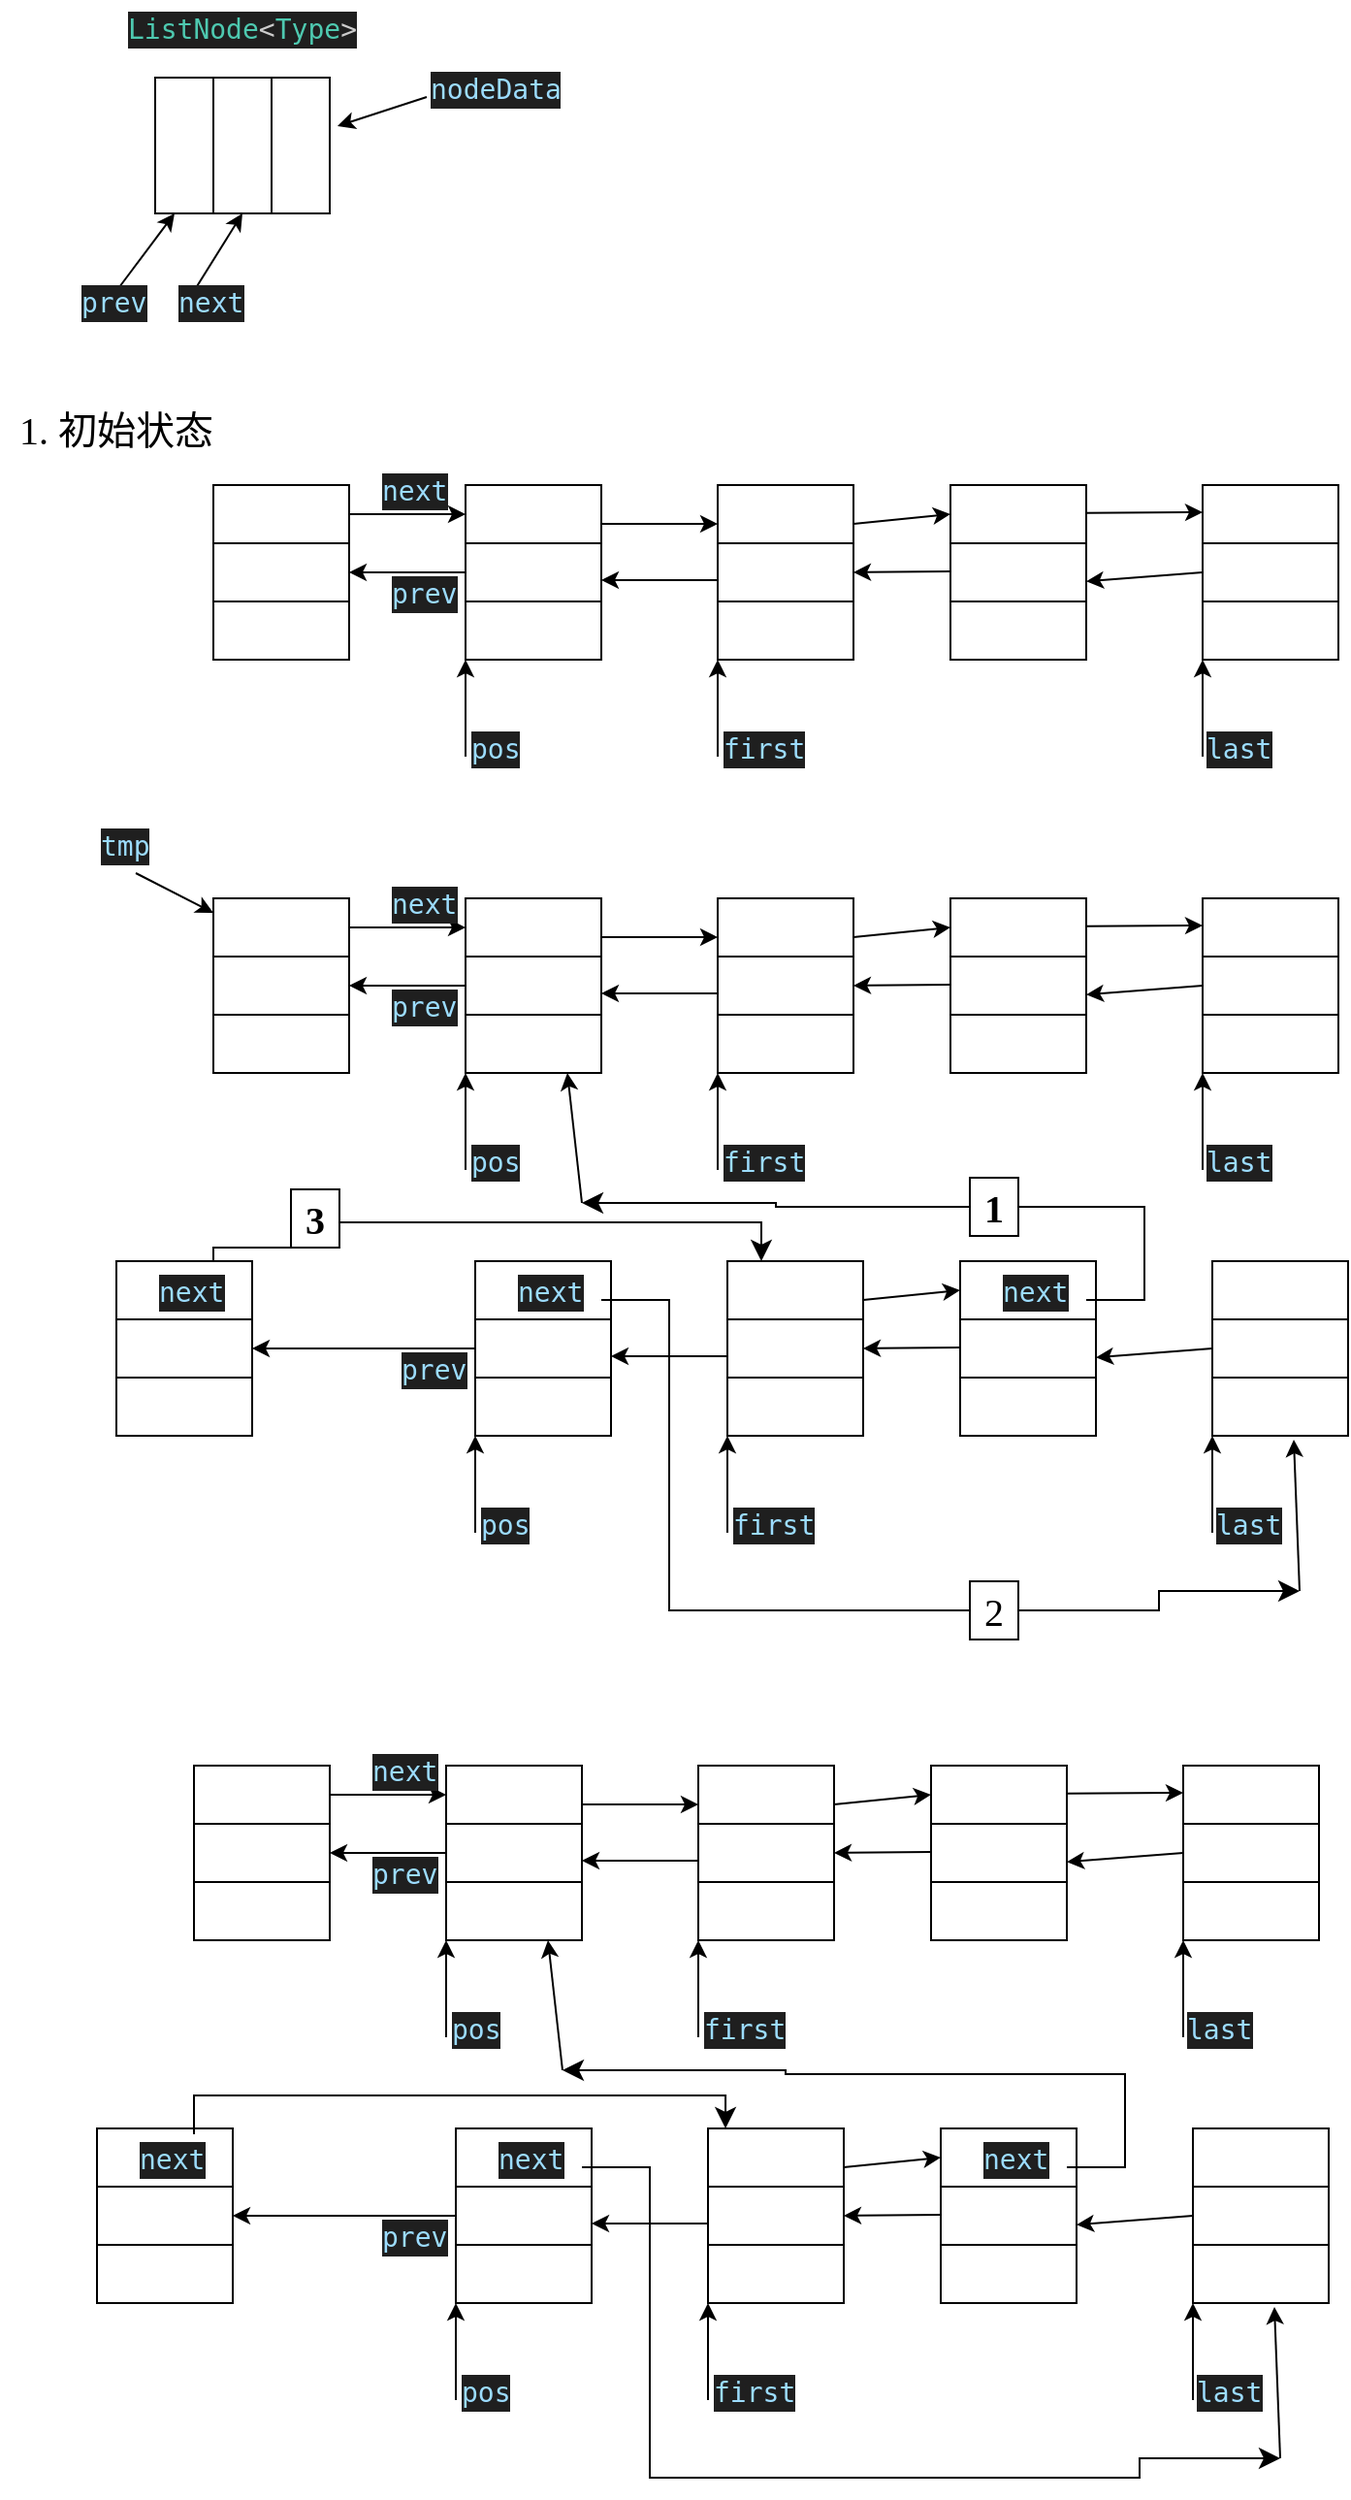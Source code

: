 <mxfile>
    <diagram id="oatgXwFVoJRLokQ6IxVp" name="第 1 页">
        <mxGraphModel dx="1113" dy="934" grid="1" gridSize="10" guides="1" tooltips="1" connect="1" arrows="1" fold="1" page="1" pageScale="1" pageWidth="900" pageHeight="1600" math="0" shadow="0">
            <root>
                <mxCell id="0"/>
                <mxCell id="1" parent="0"/>
                <mxCell id="4" value="" style="rounded=0;whiteSpace=wrap;html=1;sketch=0;hachureGap=4;jiggle=2;curveFitting=1;fontFamily=Architects Daughter;fontSource=https%3A%2F%2Ffonts.googleapis.com%2Fcss%3Ffamily%3DArchitects%2BDaughter;fontSize=20;" vertex="1" parent="1">
                    <mxGeometry x="80" y="480" width="90" height="70" as="geometry"/>
                </mxCell>
                <mxCell id="5" value="" style="rounded=0;whiteSpace=wrap;html=1;sketch=0;hachureGap=4;jiggle=2;curveFitting=1;fontFamily=Architects Daughter;fontSource=https%3A%2F%2Ffonts.googleapis.com%2Fcss%3Ffamily%3DArchitects%2BDaughter;fontSize=20;" vertex="1" parent="1">
                    <mxGeometry x="80" y="480" width="30" height="70" as="geometry"/>
                </mxCell>
                <mxCell id="6" value="" style="rounded=0;whiteSpace=wrap;html=1;sketch=0;hachureGap=4;jiggle=2;curveFitting=1;fontFamily=Architects Daughter;fontSource=https%3A%2F%2Ffonts.googleapis.com%2Fcss%3Ffamily%3DArchitects%2BDaughter;fontSize=20;" vertex="1" parent="1">
                    <mxGeometry x="110" y="480" width="30" height="70" as="geometry"/>
                </mxCell>
                <mxCell id="7" value="" style="rounded=0;whiteSpace=wrap;html=1;sketch=0;hachureGap=4;jiggle=2;curveFitting=1;fontFamily=Architects Daughter;fontSource=https%3A%2F%2Ffonts.googleapis.com%2Fcss%3Ffamily%3DArchitects%2BDaughter;fontSize=20;" vertex="1" parent="1">
                    <mxGeometry x="140" y="480" width="30" height="70" as="geometry"/>
                </mxCell>
                <mxCell id="8" value="&lt;div style=&quot;color: rgb(204, 204, 204); background-color: rgb(31, 31, 31); font-family: Consolas, 微软雅黑, monospace, Consolas, &amp;quot;Courier New&amp;quot;, monospace; font-size: 14px; line-height: 19px;&quot;&gt;&lt;span style=&quot;color: #4ec9b0;&quot;&gt;ListNode&lt;/span&gt;&amp;lt;&lt;span style=&quot;color: #4ec9b0;&quot;&gt;Type&lt;/span&gt;&amp;gt;&lt;/div&gt;" style="text;html=1;strokeColor=none;fillColor=none;align=center;verticalAlign=middle;whiteSpace=wrap;rounded=0;sketch=0;hachureGap=4;jiggle=2;curveFitting=1;fontFamily=Architects Daughter;fontSource=https%3A%2F%2Ffonts.googleapis.com%2Fcss%3Ffamily%3DArchitects%2BDaughter;fontSize=20;" vertex="1" parent="1">
                    <mxGeometry x="70" y="440" width="110" height="30" as="geometry"/>
                </mxCell>
                <mxCell id="10" value="" style="endArrow=classic;html=1;hachureGap=4;fontFamily=Architects Daughter;fontSource=https%3A%2F%2Ffonts.googleapis.com%2Fcss%3Ffamily%3DArchitects%2BDaughter;fontSize=16;" edge="1" parent="1">
                    <mxGeometry width="50" height="50" relative="1" as="geometry">
                        <mxPoint x="60" y="590" as="sourcePoint"/>
                        <mxPoint x="90" y="550" as="targetPoint"/>
                    </mxGeometry>
                </mxCell>
                <mxCell id="11" value="&lt;div style=&quot;color: rgb(204, 204, 204); background-color: rgb(31, 31, 31); font-family: Consolas, 微软雅黑, monospace, Consolas, &amp;quot;Courier New&amp;quot;, monospace; font-weight: normal; font-size: 14px; line-height: 19px;&quot;&gt;&lt;div&gt;&lt;span style=&quot;color: #9cdcfe;&quot;&gt;prev&lt;/span&gt;&lt;/div&gt;&lt;/div&gt;" style="text;whiteSpace=wrap;html=1;fontSize=20;fontFamily=Architects Daughter;" vertex="1" parent="1">
                    <mxGeometry x="40" y="580" width="30" height="30" as="geometry"/>
                </mxCell>
                <mxCell id="12" value="" style="endArrow=classic;html=1;sketch=0;hachureGap=4;jiggle=2;curveFitting=1;fontFamily=Architects Daughter;fontSource=https%3A%2F%2Ffonts.googleapis.com%2Fcss%3Ffamily%3DArchitects%2BDaughter;fontSize=16;entryX=0.5;entryY=1;entryDx=0;entryDy=0;" edge="1" parent="1" target="6">
                    <mxGeometry width="50" height="50" relative="1" as="geometry">
                        <mxPoint x="100" y="590" as="sourcePoint"/>
                        <mxPoint x="130" y="560" as="targetPoint"/>
                    </mxGeometry>
                </mxCell>
                <mxCell id="13" value="&lt;div style=&quot;color: rgb(204, 204, 204); background-color: rgb(31, 31, 31); font-family: Consolas, 微软雅黑, monospace, Consolas, &amp;quot;Courier New&amp;quot;, monospace; font-weight: normal; font-size: 14px; line-height: 19px;&quot;&gt;&lt;div&gt;&lt;span style=&quot;color: #9cdcfe;&quot;&gt;next&lt;/span&gt;&lt;/div&gt;&lt;/div&gt;" style="text;whiteSpace=wrap;html=1;fontSize=20;fontFamily=Architects Daughter;" vertex="1" parent="1">
                    <mxGeometry x="90" y="580" width="30" height="30" as="geometry"/>
                </mxCell>
                <mxCell id="14" value="" style="endArrow=classic;html=1;sketch=0;hachureGap=4;jiggle=2;curveFitting=1;fontFamily=Architects Daughter;fontSource=https%3A%2F%2Ffonts.googleapis.com%2Fcss%3Ffamily%3DArchitects%2BDaughter;fontSize=16;entryX=1.133;entryY=0.357;entryDx=0;entryDy=0;entryPerimeter=0;" edge="1" parent="1" target="7">
                    <mxGeometry width="50" height="50" relative="1" as="geometry">
                        <mxPoint x="220" y="490" as="sourcePoint"/>
                        <mxPoint x="230" y="480" as="targetPoint"/>
                    </mxGeometry>
                </mxCell>
                <mxCell id="15" value="&lt;div style=&quot;color: rgb(204, 204, 204); background-color: rgb(31, 31, 31); font-family: Consolas, 微软雅黑, monospace, Consolas, &amp;quot;Courier New&amp;quot;, monospace; font-weight: normal; font-size: 14px; line-height: 19px;&quot;&gt;&lt;div&gt;&lt;span style=&quot;color: #9cdcfe;&quot;&gt;nodeData&lt;/span&gt;&lt;/div&gt;&lt;/div&gt;" style="text;whiteSpace=wrap;html=1;fontSize=20;fontFamily=Architects Daughter;" vertex="1" parent="1">
                    <mxGeometry x="220" y="470" width="70" height="30" as="geometry"/>
                </mxCell>
                <mxCell id="45" value="" style="rounded=0;whiteSpace=wrap;html=1;sketch=0;hachureGap=4;jiggle=2;curveFitting=1;fontFamily=Architects Daughter;fontSource=https%3A%2F%2Ffonts.googleapis.com%2Fcss%3Ffamily%3DArchitects%2BDaughter;fontSize=20;rotation=90;" vertex="1" parent="1">
                    <mxGeometry x="130" y="670" width="30" height="70" as="geometry"/>
                </mxCell>
                <mxCell id="52" value="" style="rounded=0;whiteSpace=wrap;html=1;sketch=0;hachureGap=4;jiggle=2;curveFitting=1;fontFamily=Architects Daughter;fontSource=https%3A%2F%2Ffonts.googleapis.com%2Fcss%3Ffamily%3DArchitects%2BDaughter;fontSize=20;rotation=90;" vertex="1" parent="1">
                    <mxGeometry x="130" y="700" width="30" height="70" as="geometry"/>
                </mxCell>
                <mxCell id="53" value="" style="rounded=0;whiteSpace=wrap;html=1;sketch=0;hachureGap=4;jiggle=2;curveFitting=1;fontFamily=Architects Daughter;fontSource=https%3A%2F%2Ffonts.googleapis.com%2Fcss%3Ffamily%3DArchitects%2BDaughter;fontSize=20;rotation=90;" vertex="1" parent="1">
                    <mxGeometry x="130" y="730" width="30" height="70" as="geometry"/>
                </mxCell>
                <mxCell id="69" value="" style="rounded=0;whiteSpace=wrap;html=1;sketch=0;hachureGap=4;jiggle=2;curveFitting=1;fontFamily=Architects Daughter;fontSource=https%3A%2F%2Ffonts.googleapis.com%2Fcss%3Ffamily%3DArchitects%2BDaughter;fontSize=20;rotation=90;" vertex="1" parent="1">
                    <mxGeometry x="260" y="670" width="30" height="70" as="geometry"/>
                </mxCell>
                <mxCell id="70" value="" style="rounded=0;whiteSpace=wrap;html=1;sketch=0;hachureGap=4;jiggle=2;curveFitting=1;fontFamily=Architects Daughter;fontSource=https%3A%2F%2Ffonts.googleapis.com%2Fcss%3Ffamily%3DArchitects%2BDaughter;fontSize=20;rotation=90;" vertex="1" parent="1">
                    <mxGeometry x="260" y="700" width="30" height="70" as="geometry"/>
                </mxCell>
                <mxCell id="71" value="" style="rounded=0;whiteSpace=wrap;html=1;sketch=0;hachureGap=4;jiggle=2;curveFitting=1;fontFamily=Architects Daughter;fontSource=https%3A%2F%2Ffonts.googleapis.com%2Fcss%3Ffamily%3DArchitects%2BDaughter;fontSize=20;rotation=90;" vertex="1" parent="1">
                    <mxGeometry x="260" y="730" width="30" height="70" as="geometry"/>
                </mxCell>
                <mxCell id="72" value="" style="rounded=0;whiteSpace=wrap;html=1;sketch=0;hachureGap=4;jiggle=2;curveFitting=1;fontFamily=Architects Daughter;fontSource=https%3A%2F%2Ffonts.googleapis.com%2Fcss%3Ffamily%3DArchitects%2BDaughter;fontSize=20;rotation=90;" vertex="1" parent="1">
                    <mxGeometry x="390" y="670" width="30" height="70" as="geometry"/>
                </mxCell>
                <mxCell id="73" value="" style="rounded=0;whiteSpace=wrap;html=1;sketch=0;hachureGap=4;jiggle=2;curveFitting=1;fontFamily=Architects Daughter;fontSource=https%3A%2F%2Ffonts.googleapis.com%2Fcss%3Ffamily%3DArchitects%2BDaughter;fontSize=20;rotation=90;" vertex="1" parent="1">
                    <mxGeometry x="390" y="700" width="30" height="70" as="geometry"/>
                </mxCell>
                <mxCell id="74" value="" style="rounded=0;whiteSpace=wrap;html=1;sketch=0;hachureGap=4;jiggle=2;curveFitting=1;fontFamily=Architects Daughter;fontSource=https%3A%2F%2Ffonts.googleapis.com%2Fcss%3Ffamily%3DArchitects%2BDaughter;fontSize=20;rotation=90;" vertex="1" parent="1">
                    <mxGeometry x="390" y="730" width="30" height="70" as="geometry"/>
                </mxCell>
                <mxCell id="75" value="" style="rounded=0;whiteSpace=wrap;html=1;sketch=0;hachureGap=4;jiggle=2;curveFitting=1;fontFamily=Architects Daughter;fontSource=https%3A%2F%2Ffonts.googleapis.com%2Fcss%3Ffamily%3DArchitects%2BDaughter;fontSize=20;rotation=90;" vertex="1" parent="1">
                    <mxGeometry x="510" y="670" width="30" height="70" as="geometry"/>
                </mxCell>
                <mxCell id="76" value="" style="rounded=0;whiteSpace=wrap;html=1;sketch=0;hachureGap=4;jiggle=2;curveFitting=1;fontFamily=Architects Daughter;fontSource=https%3A%2F%2Ffonts.googleapis.com%2Fcss%3Ffamily%3DArchitects%2BDaughter;fontSize=20;rotation=90;" vertex="1" parent="1">
                    <mxGeometry x="510" y="700" width="30" height="70" as="geometry"/>
                </mxCell>
                <mxCell id="77" value="" style="rounded=0;whiteSpace=wrap;html=1;sketch=0;hachureGap=4;jiggle=2;curveFitting=1;fontFamily=Architects Daughter;fontSource=https%3A%2F%2Ffonts.googleapis.com%2Fcss%3Ffamily%3DArchitects%2BDaughter;fontSize=20;rotation=90;" vertex="1" parent="1">
                    <mxGeometry x="510" y="730" width="30" height="70" as="geometry"/>
                </mxCell>
                <mxCell id="78" value="" style="rounded=0;whiteSpace=wrap;html=1;sketch=0;hachureGap=4;jiggle=2;curveFitting=1;fontFamily=Architects Daughter;fontSource=https%3A%2F%2Ffonts.googleapis.com%2Fcss%3Ffamily%3DArchitects%2BDaughter;fontSize=20;rotation=90;" vertex="1" parent="1">
                    <mxGeometry x="640" y="670" width="30" height="70" as="geometry"/>
                </mxCell>
                <mxCell id="79" value="" style="rounded=0;whiteSpace=wrap;html=1;sketch=0;hachureGap=4;jiggle=2;curveFitting=1;fontFamily=Architects Daughter;fontSource=https%3A%2F%2Ffonts.googleapis.com%2Fcss%3Ffamily%3DArchitects%2BDaughter;fontSize=20;rotation=90;" vertex="1" parent="1">
                    <mxGeometry x="640" y="700" width="30" height="70" as="geometry"/>
                </mxCell>
                <mxCell id="80" value="" style="rounded=0;whiteSpace=wrap;html=1;sketch=0;hachureGap=4;jiggle=2;curveFitting=1;fontFamily=Architects Daughter;fontSource=https%3A%2F%2Ffonts.googleapis.com%2Fcss%3Ffamily%3DArchitects%2BDaughter;fontSize=20;rotation=90;" vertex="1" parent="1">
                    <mxGeometry x="640" y="730" width="30" height="70" as="geometry"/>
                </mxCell>
                <mxCell id="81" value="" style="endArrow=classic;html=1;sketch=0;hachureGap=4;jiggle=2;curveFitting=1;fontFamily=Architects Daughter;fontSource=https%3A%2F%2Ffonts.googleapis.com%2Fcss%3Ffamily%3DArchitects%2BDaughter;fontSize=16;entryX=0.5;entryY=1;entryDx=0;entryDy=0;" edge="1" parent="1" target="69">
                    <mxGeometry width="50" height="50" relative="1" as="geometry">
                        <mxPoint x="180" y="705" as="sourcePoint"/>
                        <mxPoint x="250" y="710" as="targetPoint"/>
                    </mxGeometry>
                </mxCell>
                <mxCell id="82" value="" style="endArrow=classic;html=1;sketch=0;hachureGap=4;jiggle=2;curveFitting=1;fontFamily=Architects Daughter;fontSource=https%3A%2F%2Ffonts.googleapis.com%2Fcss%3Ffamily%3DArchitects%2BDaughter;fontSize=16;" edge="1" parent="1">
                    <mxGeometry width="50" height="50" relative="1" as="geometry">
                        <mxPoint x="310" y="710" as="sourcePoint"/>
                        <mxPoint x="370" y="710" as="targetPoint"/>
                    </mxGeometry>
                </mxCell>
                <mxCell id="83" value="" style="endArrow=classic;html=1;sketch=0;hachureGap=4;jiggle=2;curveFitting=1;fontFamily=Architects Daughter;fontSource=https%3A%2F%2Ffonts.googleapis.com%2Fcss%3Ffamily%3DArchitects%2BDaughter;fontSize=16;entryX=0.5;entryY=1;entryDx=0;entryDy=0;" edge="1" parent="1" target="75">
                    <mxGeometry width="50" height="50" relative="1" as="geometry">
                        <mxPoint x="440.0" y="710" as="sourcePoint"/>
                        <mxPoint x="500.0" y="710" as="targetPoint"/>
                    </mxGeometry>
                </mxCell>
                <mxCell id="84" value="" style="endArrow=classic;html=1;sketch=0;hachureGap=4;jiggle=2;curveFitting=1;fontFamily=Architects Daughter;fontSource=https%3A%2F%2Ffonts.googleapis.com%2Fcss%3Ffamily%3DArchitects%2BDaughter;fontSize=16;" edge="1" parent="1">
                    <mxGeometry width="50" height="50" relative="1" as="geometry">
                        <mxPoint x="560.0" y="704.41" as="sourcePoint"/>
                        <mxPoint x="620" y="704" as="targetPoint"/>
                    </mxGeometry>
                </mxCell>
                <mxCell id="85" value="" style="endArrow=classic;html=1;sketch=0;hachureGap=4;jiggle=2;curveFitting=1;fontFamily=Architects Daughter;fontSource=https%3A%2F%2Ffonts.googleapis.com%2Fcss%3Ffamily%3DArchitects%2BDaughter;fontSize=16;entryX=0.5;entryY=0;entryDx=0;entryDy=0;exitX=0.5;exitY=1;exitDx=0;exitDy=0;" edge="1" parent="1" source="70" target="52">
                    <mxGeometry width="50" height="50" relative="1" as="geometry">
                        <mxPoint x="210" y="840" as="sourcePoint"/>
                        <mxPoint x="260" y="790" as="targetPoint"/>
                    </mxGeometry>
                </mxCell>
                <mxCell id="86" value="" style="endArrow=classic;html=1;sketch=0;hachureGap=4;jiggle=2;curveFitting=1;fontFamily=Architects Daughter;fontSource=https%3A%2F%2Ffonts.googleapis.com%2Fcss%3Ffamily%3DArchitects%2BDaughter;fontSize=16;entryX=0.5;entryY=0;entryDx=0;entryDy=0;exitX=0.5;exitY=1;exitDx=0;exitDy=0;" edge="1" parent="1">
                    <mxGeometry width="50" height="50" relative="1" as="geometry">
                        <mxPoint x="370" y="739" as="sourcePoint"/>
                        <mxPoint x="310" y="739" as="targetPoint"/>
                    </mxGeometry>
                </mxCell>
                <mxCell id="88" value="" style="endArrow=classic;html=1;sketch=0;hachureGap=4;jiggle=2;curveFitting=1;fontFamily=Architects Daughter;fontSource=https%3A%2F%2Ffonts.googleapis.com%2Fcss%3Ffamily%3DArchitects%2BDaughter;fontSize=16;exitX=0.5;exitY=1;exitDx=0;exitDy=0;" edge="1" parent="1">
                    <mxGeometry width="50" height="50" relative="1" as="geometry">
                        <mxPoint x="490" y="734.5" as="sourcePoint"/>
                        <mxPoint x="440" y="735" as="targetPoint"/>
                    </mxGeometry>
                </mxCell>
                <mxCell id="89" value="" style="endArrow=classic;html=1;sketch=0;hachureGap=4;jiggle=2;curveFitting=1;fontFamily=Architects Daughter;fontSource=https%3A%2F%2Ffonts.googleapis.com%2Fcss%3Ffamily%3DArchitects%2BDaughter;fontSize=16;exitX=0.5;exitY=1;exitDx=0;exitDy=0;" edge="1" parent="1" source="79">
                    <mxGeometry width="50" height="50" relative="1" as="geometry">
                        <mxPoint x="610" y="739.17" as="sourcePoint"/>
                        <mxPoint x="560" y="739.67" as="targetPoint"/>
                    </mxGeometry>
                </mxCell>
                <mxCell id="90" value="&lt;div style=&quot;color: rgb(204, 204, 204); background-color: rgb(31, 31, 31); font-family: Consolas, 微软雅黑, monospace, Consolas, &amp;quot;Courier New&amp;quot;, monospace; font-weight: normal; font-size: 14px; line-height: 19px;&quot;&gt;&lt;div&gt;&lt;span style=&quot;color: #9cdcfe;&quot;&gt;prev&lt;/span&gt;&lt;/div&gt;&lt;/div&gt;" style="text;whiteSpace=wrap;html=1;fontSize=20;fontFamily=Architects Daughter;" vertex="1" parent="1">
                    <mxGeometry x="200" y="730" width="30" height="30" as="geometry"/>
                </mxCell>
                <mxCell id="92" value="" style="endArrow=classic;html=1;sketch=0;hachureGap=4;jiggle=2;curveFitting=1;fontFamily=Architects Daughter;fontSource=https%3A%2F%2Ffonts.googleapis.com%2Fcss%3Ffamily%3DArchitects%2BDaughter;fontSize=16;" edge="1" parent="1">
                    <mxGeometry width="50" height="50" relative="1" as="geometry">
                        <mxPoint x="370" y="830" as="sourcePoint"/>
                        <mxPoint x="370" y="780" as="targetPoint"/>
                    </mxGeometry>
                </mxCell>
                <mxCell id="93" value="&lt;div style=&quot;color: rgb(204, 204, 204); background-color: rgb(31, 31, 31); font-family: Consolas, 微软雅黑, monospace, Consolas, &amp;quot;Courier New&amp;quot;, monospace; font-weight: normal; font-size: 14px; line-height: 19px;&quot;&gt;&lt;div&gt;&lt;span style=&quot;color: #9cdcfe;&quot;&gt;first&lt;/span&gt;&lt;/div&gt;&lt;/div&gt;" style="text;whiteSpace=wrap;html=1;fontSize=20;fontFamily=Architects Daughter;" vertex="1" parent="1">
                    <mxGeometry x="371" y="810" width="40" height="30" as="geometry"/>
                </mxCell>
                <mxCell id="94" value="" style="endArrow=classic;html=1;sketch=0;hachureGap=4;jiggle=2;curveFitting=1;fontFamily=Architects Daughter;fontSource=https%3A%2F%2Ffonts.googleapis.com%2Fcss%3Ffamily%3DArchitects%2BDaughter;fontSize=16;" edge="1" parent="1">
                    <mxGeometry width="50" height="50" relative="1" as="geometry">
                        <mxPoint x="620" y="830" as="sourcePoint"/>
                        <mxPoint x="620" y="780" as="targetPoint"/>
                    </mxGeometry>
                </mxCell>
                <mxCell id="95" value="&lt;div style=&quot;color: rgb(204, 204, 204); background-color: rgb(31, 31, 31); font-family: Consolas, 微软雅黑, monospace, Consolas, &amp;quot;Courier New&amp;quot;, monospace; font-weight: normal; font-size: 14px; line-height: 19px;&quot;&gt;&lt;div&gt;&lt;span style=&quot;color: #9cdcfe;&quot;&gt;last&lt;/span&gt;&lt;/div&gt;&lt;/div&gt;" style="text;whiteSpace=wrap;html=1;fontSize=20;fontFamily=Architects Daughter;" vertex="1" parent="1">
                    <mxGeometry x="620" y="810" width="30" height="30" as="geometry"/>
                </mxCell>
                <mxCell id="96" value="" style="endArrow=classic;html=1;sketch=0;hachureGap=4;jiggle=2;curveFitting=1;fontFamily=Architects Daughter;fontSource=https%3A%2F%2Ffonts.googleapis.com%2Fcss%3Ffamily%3DArchitects%2BDaughter;fontSize=16;" edge="1" parent="1">
                    <mxGeometry width="50" height="50" relative="1" as="geometry">
                        <mxPoint x="240" y="830" as="sourcePoint"/>
                        <mxPoint x="240" y="780" as="targetPoint"/>
                    </mxGeometry>
                </mxCell>
                <mxCell id="97" value="&lt;div style=&quot;color: rgb(204, 204, 204); background-color: rgb(31, 31, 31); font-family: Consolas, 微软雅黑, monospace, Consolas, &amp;quot;Courier New&amp;quot;, monospace; font-weight: normal; font-size: 14px; line-height: 19px;&quot;&gt;&lt;div&gt;&lt;span style=&quot;color: #9cdcfe;&quot;&gt;pos&lt;/span&gt;&lt;/div&gt;&lt;/div&gt;" style="text;whiteSpace=wrap;html=1;fontSize=20;fontFamily=Architects Daughter;" vertex="1" parent="1">
                    <mxGeometry x="241" y="810" width="30" height="30" as="geometry"/>
                </mxCell>
                <mxCell id="98" value="&lt;font face=&quot;Lucida Console&quot;&gt;1. 初始状态&lt;/font&gt;" style="text;html=1;strokeColor=none;fillColor=none;align=center;verticalAlign=middle;whiteSpace=wrap;rounded=0;sketch=0;hachureGap=4;jiggle=2;curveFitting=1;fontFamily=Architects Daughter;fontSource=https%3A%2F%2Ffonts.googleapis.com%2Fcss%3Ffamily%3DArchitects%2BDaughter;fontSize=20;" vertex="1" parent="1">
                    <mxGeometry y="647" width="120" height="30" as="geometry"/>
                </mxCell>
                <mxCell id="99" value="" style="rounded=0;whiteSpace=wrap;html=1;sketch=0;hachureGap=4;jiggle=2;curveFitting=1;fontFamily=Architects Daughter;fontSource=https%3A%2F%2Ffonts.googleapis.com%2Fcss%3Ffamily%3DArchitects%2BDaughter;fontSize=20;rotation=90;" vertex="1" parent="1">
                    <mxGeometry x="130" y="883" width="30" height="70" as="geometry"/>
                </mxCell>
                <mxCell id="100" value="" style="rounded=0;whiteSpace=wrap;html=1;sketch=0;hachureGap=4;jiggle=2;curveFitting=1;fontFamily=Architects Daughter;fontSource=https%3A%2F%2Ffonts.googleapis.com%2Fcss%3Ffamily%3DArchitects%2BDaughter;fontSize=20;rotation=90;" vertex="1" parent="1">
                    <mxGeometry x="130" y="913" width="30" height="70" as="geometry"/>
                </mxCell>
                <mxCell id="101" value="" style="rounded=0;whiteSpace=wrap;html=1;sketch=0;hachureGap=4;jiggle=2;curveFitting=1;fontFamily=Architects Daughter;fontSource=https%3A%2F%2Ffonts.googleapis.com%2Fcss%3Ffamily%3DArchitects%2BDaughter;fontSize=20;rotation=90;" vertex="1" parent="1">
                    <mxGeometry x="130" y="943" width="30" height="70" as="geometry"/>
                </mxCell>
                <mxCell id="102" value="" style="rounded=0;whiteSpace=wrap;html=1;sketch=0;hachureGap=4;jiggle=2;curveFitting=1;fontFamily=Architects Daughter;fontSource=https%3A%2F%2Ffonts.googleapis.com%2Fcss%3Ffamily%3DArchitects%2BDaughter;fontSize=20;rotation=90;" vertex="1" parent="1">
                    <mxGeometry x="260" y="883" width="30" height="70" as="geometry"/>
                </mxCell>
                <mxCell id="103" value="" style="rounded=0;whiteSpace=wrap;html=1;sketch=0;hachureGap=4;jiggle=2;curveFitting=1;fontFamily=Architects Daughter;fontSource=https%3A%2F%2Ffonts.googleapis.com%2Fcss%3Ffamily%3DArchitects%2BDaughter;fontSize=20;rotation=90;" vertex="1" parent="1">
                    <mxGeometry x="260" y="913" width="30" height="70" as="geometry"/>
                </mxCell>
                <mxCell id="104" value="" style="rounded=0;whiteSpace=wrap;html=1;sketch=0;hachureGap=4;jiggle=2;curveFitting=1;fontFamily=Architects Daughter;fontSource=https%3A%2F%2Ffonts.googleapis.com%2Fcss%3Ffamily%3DArchitects%2BDaughter;fontSize=20;rotation=90;" vertex="1" parent="1">
                    <mxGeometry x="260" y="943" width="30" height="70" as="geometry"/>
                </mxCell>
                <mxCell id="105" value="" style="rounded=0;whiteSpace=wrap;html=1;sketch=0;hachureGap=4;jiggle=2;curveFitting=1;fontFamily=Architects Daughter;fontSource=https%3A%2F%2Ffonts.googleapis.com%2Fcss%3Ffamily%3DArchitects%2BDaughter;fontSize=20;rotation=90;" vertex="1" parent="1">
                    <mxGeometry x="390" y="883" width="30" height="70" as="geometry"/>
                </mxCell>
                <mxCell id="106" value="" style="rounded=0;whiteSpace=wrap;html=1;sketch=0;hachureGap=4;jiggle=2;curveFitting=1;fontFamily=Architects Daughter;fontSource=https%3A%2F%2Ffonts.googleapis.com%2Fcss%3Ffamily%3DArchitects%2BDaughter;fontSize=20;rotation=90;" vertex="1" parent="1">
                    <mxGeometry x="390" y="913" width="30" height="70" as="geometry"/>
                </mxCell>
                <mxCell id="107" value="" style="rounded=0;whiteSpace=wrap;html=1;sketch=0;hachureGap=4;jiggle=2;curveFitting=1;fontFamily=Architects Daughter;fontSource=https%3A%2F%2Ffonts.googleapis.com%2Fcss%3Ffamily%3DArchitects%2BDaughter;fontSize=20;rotation=90;" vertex="1" parent="1">
                    <mxGeometry x="390" y="943" width="30" height="70" as="geometry"/>
                </mxCell>
                <mxCell id="108" value="" style="rounded=0;whiteSpace=wrap;html=1;sketch=0;hachureGap=4;jiggle=2;curveFitting=1;fontFamily=Architects Daughter;fontSource=https%3A%2F%2Ffonts.googleapis.com%2Fcss%3Ffamily%3DArchitects%2BDaughter;fontSize=20;rotation=90;" vertex="1" parent="1">
                    <mxGeometry x="510" y="883" width="30" height="70" as="geometry"/>
                </mxCell>
                <mxCell id="109" value="" style="rounded=0;whiteSpace=wrap;html=1;sketch=0;hachureGap=4;jiggle=2;curveFitting=1;fontFamily=Architects Daughter;fontSource=https%3A%2F%2Ffonts.googleapis.com%2Fcss%3Ffamily%3DArchitects%2BDaughter;fontSize=20;rotation=90;" vertex="1" parent="1">
                    <mxGeometry x="510" y="913" width="30" height="70" as="geometry"/>
                </mxCell>
                <mxCell id="110" value="" style="rounded=0;whiteSpace=wrap;html=1;sketch=0;hachureGap=4;jiggle=2;curveFitting=1;fontFamily=Architects Daughter;fontSource=https%3A%2F%2Ffonts.googleapis.com%2Fcss%3Ffamily%3DArchitects%2BDaughter;fontSize=20;rotation=90;" vertex="1" parent="1">
                    <mxGeometry x="510" y="943" width="30" height="70" as="geometry"/>
                </mxCell>
                <mxCell id="111" value="" style="rounded=0;whiteSpace=wrap;html=1;sketch=0;hachureGap=4;jiggle=2;curveFitting=1;fontFamily=Architects Daughter;fontSource=https%3A%2F%2Ffonts.googleapis.com%2Fcss%3Ffamily%3DArchitects%2BDaughter;fontSize=20;rotation=90;" vertex="1" parent="1">
                    <mxGeometry x="640" y="883" width="30" height="70" as="geometry"/>
                </mxCell>
                <mxCell id="112" value="" style="rounded=0;whiteSpace=wrap;html=1;sketch=0;hachureGap=4;jiggle=2;curveFitting=1;fontFamily=Architects Daughter;fontSource=https%3A%2F%2Ffonts.googleapis.com%2Fcss%3Ffamily%3DArchitects%2BDaughter;fontSize=20;rotation=90;" vertex="1" parent="1">
                    <mxGeometry x="640" y="913" width="30" height="70" as="geometry"/>
                </mxCell>
                <mxCell id="113" value="" style="rounded=0;whiteSpace=wrap;html=1;sketch=0;hachureGap=4;jiggle=2;curveFitting=1;fontFamily=Architects Daughter;fontSource=https%3A%2F%2Ffonts.googleapis.com%2Fcss%3Ffamily%3DArchitects%2BDaughter;fontSize=20;rotation=90;" vertex="1" parent="1">
                    <mxGeometry x="640" y="943" width="30" height="70" as="geometry"/>
                </mxCell>
                <mxCell id="114" value="" style="endArrow=classic;html=1;sketch=0;hachureGap=4;jiggle=2;curveFitting=1;fontFamily=Architects Daughter;fontSource=https%3A%2F%2Ffonts.googleapis.com%2Fcss%3Ffamily%3DArchitects%2BDaughter;fontSize=16;entryX=0.5;entryY=1;entryDx=0;entryDy=0;" edge="1" parent="1" target="102">
                    <mxGeometry width="50" height="50" relative="1" as="geometry">
                        <mxPoint x="180" y="918" as="sourcePoint"/>
                        <mxPoint x="250" y="923" as="targetPoint"/>
                    </mxGeometry>
                </mxCell>
                <mxCell id="115" value="" style="endArrow=classic;html=1;sketch=0;hachureGap=4;jiggle=2;curveFitting=1;fontFamily=Architects Daughter;fontSource=https%3A%2F%2Ffonts.googleapis.com%2Fcss%3Ffamily%3DArchitects%2BDaughter;fontSize=16;" edge="1" parent="1">
                    <mxGeometry width="50" height="50" relative="1" as="geometry">
                        <mxPoint x="310" y="923" as="sourcePoint"/>
                        <mxPoint x="370" y="923" as="targetPoint"/>
                    </mxGeometry>
                </mxCell>
                <mxCell id="116" value="" style="endArrow=classic;html=1;sketch=0;hachureGap=4;jiggle=2;curveFitting=1;fontFamily=Architects Daughter;fontSource=https%3A%2F%2Ffonts.googleapis.com%2Fcss%3Ffamily%3DArchitects%2BDaughter;fontSize=16;entryX=0.5;entryY=1;entryDx=0;entryDy=0;" edge="1" parent="1" target="108">
                    <mxGeometry width="50" height="50" relative="1" as="geometry">
                        <mxPoint x="440" y="923" as="sourcePoint"/>
                        <mxPoint x="500.0" y="923" as="targetPoint"/>
                    </mxGeometry>
                </mxCell>
                <mxCell id="117" value="" style="endArrow=classic;html=1;sketch=0;hachureGap=4;jiggle=2;curveFitting=1;fontFamily=Architects Daughter;fontSource=https%3A%2F%2Ffonts.googleapis.com%2Fcss%3Ffamily%3DArchitects%2BDaughter;fontSize=16;" edge="1" parent="1">
                    <mxGeometry width="50" height="50" relative="1" as="geometry">
                        <mxPoint x="560" y="917.41" as="sourcePoint"/>
                        <mxPoint x="620" y="917" as="targetPoint"/>
                    </mxGeometry>
                </mxCell>
                <mxCell id="118" value="" style="endArrow=classic;html=1;sketch=0;hachureGap=4;jiggle=2;curveFitting=1;fontFamily=Architects Daughter;fontSource=https%3A%2F%2Ffonts.googleapis.com%2Fcss%3Ffamily%3DArchitects%2BDaughter;fontSize=16;entryX=0.5;entryY=0;entryDx=0;entryDy=0;exitX=0.5;exitY=1;exitDx=0;exitDy=0;" edge="1" parent="1" source="103" target="100">
                    <mxGeometry width="50" height="50" relative="1" as="geometry">
                        <mxPoint x="210" y="1053" as="sourcePoint"/>
                        <mxPoint x="260" y="1003" as="targetPoint"/>
                    </mxGeometry>
                </mxCell>
                <mxCell id="119" value="" style="endArrow=classic;html=1;sketch=0;hachureGap=4;jiggle=2;curveFitting=1;fontFamily=Architects Daughter;fontSource=https%3A%2F%2Ffonts.googleapis.com%2Fcss%3Ffamily%3DArchitects%2BDaughter;fontSize=16;entryX=0.5;entryY=0;entryDx=0;entryDy=0;exitX=0.5;exitY=1;exitDx=0;exitDy=0;" edge="1" parent="1">
                    <mxGeometry width="50" height="50" relative="1" as="geometry">
                        <mxPoint x="370" y="952" as="sourcePoint"/>
                        <mxPoint x="310" y="952" as="targetPoint"/>
                    </mxGeometry>
                </mxCell>
                <mxCell id="120" value="" style="endArrow=classic;html=1;sketch=0;hachureGap=4;jiggle=2;curveFitting=1;fontFamily=Architects Daughter;fontSource=https%3A%2F%2Ffonts.googleapis.com%2Fcss%3Ffamily%3DArchitects%2BDaughter;fontSize=16;exitX=0.5;exitY=1;exitDx=0;exitDy=0;" edge="1" parent="1">
                    <mxGeometry width="50" height="50" relative="1" as="geometry">
                        <mxPoint x="490" y="947.5" as="sourcePoint"/>
                        <mxPoint x="440" y="948" as="targetPoint"/>
                    </mxGeometry>
                </mxCell>
                <mxCell id="121" value="" style="endArrow=classic;html=1;sketch=0;hachureGap=4;jiggle=2;curveFitting=1;fontFamily=Architects Daughter;fontSource=https%3A%2F%2Ffonts.googleapis.com%2Fcss%3Ffamily%3DArchitects%2BDaughter;fontSize=16;exitX=0.5;exitY=1;exitDx=0;exitDy=0;" edge="1" parent="1" source="112">
                    <mxGeometry width="50" height="50" relative="1" as="geometry">
                        <mxPoint x="610" y="952.17" as="sourcePoint"/>
                        <mxPoint x="560" y="952.67" as="targetPoint"/>
                    </mxGeometry>
                </mxCell>
                <mxCell id="122" value="&lt;div style=&quot;color: rgb(204, 204, 204); background-color: rgb(31, 31, 31); font-family: Consolas, 微软雅黑, monospace, Consolas, &amp;quot;Courier New&amp;quot;, monospace; font-weight: normal; font-size: 14px; line-height: 19px;&quot;&gt;&lt;div&gt;&lt;span style=&quot;color: #9cdcfe;&quot;&gt;prev&lt;/span&gt;&lt;/div&gt;&lt;/div&gt;" style="text;whiteSpace=wrap;html=1;fontSize=20;fontFamily=Architects Daughter;" vertex="1" parent="1">
                    <mxGeometry x="200" y="943" width="30" height="30" as="geometry"/>
                </mxCell>
                <mxCell id="123" value="&lt;div style=&quot;color: rgb(204, 204, 204); background-color: rgb(31, 31, 31); font-family: Consolas, 微软雅黑, monospace, Consolas, &amp;quot;Courier New&amp;quot;, monospace; font-weight: normal; font-size: 14px; line-height: 19px;&quot;&gt;&lt;div&gt;&lt;span style=&quot;color: #9cdcfe;&quot;&gt;next&lt;/span&gt;&lt;/div&gt;&lt;/div&gt;" style="text;whiteSpace=wrap;html=1;fontSize=20;fontFamily=Architects Daughter;" vertex="1" parent="1">
                    <mxGeometry x="200" y="890" width="30" height="30" as="geometry"/>
                </mxCell>
                <mxCell id="124" value="" style="endArrow=classic;html=1;sketch=0;hachureGap=4;jiggle=2;curveFitting=1;fontFamily=Architects Daughter;fontSource=https%3A%2F%2Ffonts.googleapis.com%2Fcss%3Ffamily%3DArchitects%2BDaughter;fontSize=16;" edge="1" parent="1">
                    <mxGeometry width="50" height="50" relative="1" as="geometry">
                        <mxPoint x="370" y="1043" as="sourcePoint"/>
                        <mxPoint x="370" y="993" as="targetPoint"/>
                    </mxGeometry>
                </mxCell>
                <mxCell id="125" value="&lt;div style=&quot;color: rgb(204, 204, 204); background-color: rgb(31, 31, 31); font-family: Consolas, 微软雅黑, monospace, Consolas, &amp;quot;Courier New&amp;quot;, monospace; font-weight: normal; font-size: 14px; line-height: 19px;&quot;&gt;&lt;div&gt;&lt;span style=&quot;color: #9cdcfe;&quot;&gt;first&lt;/span&gt;&lt;/div&gt;&lt;/div&gt;" style="text;whiteSpace=wrap;html=1;fontSize=20;fontFamily=Architects Daughter;" vertex="1" parent="1">
                    <mxGeometry x="371" y="1023" width="40" height="30" as="geometry"/>
                </mxCell>
                <mxCell id="126" value="" style="endArrow=classic;html=1;sketch=0;hachureGap=4;jiggle=2;curveFitting=1;fontFamily=Architects Daughter;fontSource=https%3A%2F%2Ffonts.googleapis.com%2Fcss%3Ffamily%3DArchitects%2BDaughter;fontSize=16;" edge="1" parent="1">
                    <mxGeometry width="50" height="50" relative="1" as="geometry">
                        <mxPoint x="620" y="1043" as="sourcePoint"/>
                        <mxPoint x="620" y="993" as="targetPoint"/>
                    </mxGeometry>
                </mxCell>
                <mxCell id="127" value="&lt;div style=&quot;color: rgb(204, 204, 204); background-color: rgb(31, 31, 31); font-family: Consolas, 微软雅黑, monospace, Consolas, &amp;quot;Courier New&amp;quot;, monospace; font-weight: normal; font-size: 14px; line-height: 19px;&quot;&gt;&lt;div&gt;&lt;span style=&quot;color: #9cdcfe;&quot;&gt;last&lt;/span&gt;&lt;/div&gt;&lt;/div&gt;" style="text;whiteSpace=wrap;html=1;fontSize=20;fontFamily=Architects Daughter;" vertex="1" parent="1">
                    <mxGeometry x="620" y="1023" width="30" height="30" as="geometry"/>
                </mxCell>
                <mxCell id="128" value="" style="endArrow=classic;html=1;sketch=0;hachureGap=4;jiggle=2;curveFitting=1;fontFamily=Architects Daughter;fontSource=https%3A%2F%2Ffonts.googleapis.com%2Fcss%3Ffamily%3DArchitects%2BDaughter;fontSize=16;" edge="1" parent="1">
                    <mxGeometry width="50" height="50" relative="1" as="geometry">
                        <mxPoint x="240" y="1043" as="sourcePoint"/>
                        <mxPoint x="240" y="993" as="targetPoint"/>
                    </mxGeometry>
                </mxCell>
                <mxCell id="129" value="&lt;div style=&quot;color: rgb(204, 204, 204); background-color: rgb(31, 31, 31); font-family: Consolas, 微软雅黑, monospace, Consolas, &amp;quot;Courier New&amp;quot;, monospace; font-weight: normal; font-size: 14px; line-height: 19px;&quot;&gt;&lt;div&gt;&lt;span style=&quot;color: #9cdcfe;&quot;&gt;pos&lt;/span&gt;&lt;/div&gt;&lt;/div&gt;" style="text;whiteSpace=wrap;html=1;fontSize=20;fontFamily=Architects Daughter;" vertex="1" parent="1">
                    <mxGeometry x="241" y="1023" width="30" height="30" as="geometry"/>
                </mxCell>
                <mxCell id="131" value="" style="rounded=0;whiteSpace=wrap;html=1;sketch=0;hachureGap=4;jiggle=2;curveFitting=1;fontFamily=Architects Daughter;fontSource=https%3A%2F%2Ffonts.googleapis.com%2Fcss%3Ffamily%3DArchitects%2BDaughter;fontSize=20;rotation=90;" vertex="1" parent="1">
                    <mxGeometry x="80" y="1070" width="30" height="70" as="geometry"/>
                </mxCell>
                <mxCell id="132" value="" style="rounded=0;whiteSpace=wrap;html=1;sketch=0;hachureGap=4;jiggle=2;curveFitting=1;fontFamily=Architects Daughter;fontSource=https%3A%2F%2Ffonts.googleapis.com%2Fcss%3Ffamily%3DArchitects%2BDaughter;fontSize=20;rotation=90;" vertex="1" parent="1">
                    <mxGeometry x="80" y="1100" width="30" height="70" as="geometry"/>
                </mxCell>
                <mxCell id="133" value="" style="rounded=0;whiteSpace=wrap;html=1;sketch=0;hachureGap=4;jiggle=2;curveFitting=1;fontFamily=Architects Daughter;fontSource=https%3A%2F%2Ffonts.googleapis.com%2Fcss%3Ffamily%3DArchitects%2BDaughter;fontSize=20;rotation=90;" vertex="1" parent="1">
                    <mxGeometry x="80" y="1130" width="30" height="70" as="geometry"/>
                </mxCell>
                <mxCell id="134" value="" style="rounded=0;whiteSpace=wrap;html=1;sketch=0;hachureGap=4;jiggle=2;curveFitting=1;fontFamily=Architects Daughter;fontSource=https%3A%2F%2Ffonts.googleapis.com%2Fcss%3Ffamily%3DArchitects%2BDaughter;fontSize=20;rotation=90;" vertex="1" parent="1">
                    <mxGeometry x="265" y="1070" width="30" height="70" as="geometry"/>
                </mxCell>
                <mxCell id="135" value="" style="rounded=0;whiteSpace=wrap;html=1;sketch=0;hachureGap=4;jiggle=2;curveFitting=1;fontFamily=Architects Daughter;fontSource=https%3A%2F%2Ffonts.googleapis.com%2Fcss%3Ffamily%3DArchitects%2BDaughter;fontSize=20;rotation=90;" vertex="1" parent="1">
                    <mxGeometry x="265" y="1100" width="30" height="70" as="geometry"/>
                </mxCell>
                <mxCell id="136" value="" style="rounded=0;whiteSpace=wrap;html=1;sketch=0;hachureGap=4;jiggle=2;curveFitting=1;fontFamily=Architects Daughter;fontSource=https%3A%2F%2Ffonts.googleapis.com%2Fcss%3Ffamily%3DArchitects%2BDaughter;fontSize=20;rotation=90;" vertex="1" parent="1">
                    <mxGeometry x="265" y="1130" width="30" height="70" as="geometry"/>
                </mxCell>
                <mxCell id="137" value="" style="rounded=0;whiteSpace=wrap;html=1;sketch=0;hachureGap=4;jiggle=2;curveFitting=1;fontFamily=Architects Daughter;fontSource=https%3A%2F%2Ffonts.googleapis.com%2Fcss%3Ffamily%3DArchitects%2BDaughter;fontSize=20;rotation=90;" vertex="1" parent="1">
                    <mxGeometry x="395" y="1070" width="30" height="70" as="geometry"/>
                </mxCell>
                <mxCell id="138" value="" style="rounded=0;whiteSpace=wrap;html=1;sketch=0;hachureGap=4;jiggle=2;curveFitting=1;fontFamily=Architects Daughter;fontSource=https%3A%2F%2Ffonts.googleapis.com%2Fcss%3Ffamily%3DArchitects%2BDaughter;fontSize=20;rotation=90;" vertex="1" parent="1">
                    <mxGeometry x="395" y="1100" width="30" height="70" as="geometry"/>
                </mxCell>
                <mxCell id="139" value="" style="rounded=0;whiteSpace=wrap;html=1;sketch=0;hachureGap=4;jiggle=2;curveFitting=1;fontFamily=Architects Daughter;fontSource=https%3A%2F%2Ffonts.googleapis.com%2Fcss%3Ffamily%3DArchitects%2BDaughter;fontSize=20;rotation=90;" vertex="1" parent="1">
                    <mxGeometry x="395" y="1130" width="30" height="70" as="geometry"/>
                </mxCell>
                <mxCell id="140" value="" style="rounded=0;whiteSpace=wrap;html=1;sketch=0;hachureGap=4;jiggle=2;curveFitting=1;fontFamily=Architects Daughter;fontSource=https%3A%2F%2Ffonts.googleapis.com%2Fcss%3Ffamily%3DArchitects%2BDaughter;fontSize=20;rotation=90;" vertex="1" parent="1">
                    <mxGeometry x="515" y="1070" width="30" height="70" as="geometry"/>
                </mxCell>
                <mxCell id="141" value="" style="rounded=0;whiteSpace=wrap;html=1;sketch=0;hachureGap=4;jiggle=2;curveFitting=1;fontFamily=Architects Daughter;fontSource=https%3A%2F%2Ffonts.googleapis.com%2Fcss%3Ffamily%3DArchitects%2BDaughter;fontSize=20;rotation=90;" vertex="1" parent="1">
                    <mxGeometry x="515" y="1100" width="30" height="70" as="geometry"/>
                </mxCell>
                <mxCell id="142" value="" style="rounded=0;whiteSpace=wrap;html=1;sketch=0;hachureGap=4;jiggle=2;curveFitting=1;fontFamily=Architects Daughter;fontSource=https%3A%2F%2Ffonts.googleapis.com%2Fcss%3Ffamily%3DArchitects%2BDaughter;fontSize=20;rotation=90;" vertex="1" parent="1">
                    <mxGeometry x="515" y="1130" width="30" height="70" as="geometry"/>
                </mxCell>
                <mxCell id="143" value="" style="rounded=0;whiteSpace=wrap;html=1;sketch=0;hachureGap=4;jiggle=2;curveFitting=1;fontFamily=Architects Daughter;fontSource=https%3A%2F%2Ffonts.googleapis.com%2Fcss%3Ffamily%3DArchitects%2BDaughter;fontSize=20;rotation=90;" vertex="1" parent="1">
                    <mxGeometry x="645" y="1070" width="30" height="70" as="geometry"/>
                </mxCell>
                <mxCell id="144" value="" style="rounded=0;whiteSpace=wrap;html=1;sketch=0;hachureGap=4;jiggle=2;curveFitting=1;fontFamily=Architects Daughter;fontSource=https%3A%2F%2Ffonts.googleapis.com%2Fcss%3Ffamily%3DArchitects%2BDaughter;fontSize=20;rotation=90;" vertex="1" parent="1">
                    <mxGeometry x="645" y="1100" width="30" height="70" as="geometry"/>
                </mxCell>
                <mxCell id="145" value="" style="rounded=0;whiteSpace=wrap;html=1;sketch=0;hachureGap=4;jiggle=2;curveFitting=1;fontFamily=Architects Daughter;fontSource=https%3A%2F%2Ffonts.googleapis.com%2Fcss%3Ffamily%3DArchitects%2BDaughter;fontSize=20;rotation=90;" vertex="1" parent="1">
                    <mxGeometry x="645" y="1130" width="30" height="70" as="geometry"/>
                </mxCell>
                <mxCell id="148" value="" style="endArrow=classic;html=1;sketch=0;hachureGap=4;jiggle=2;curveFitting=1;fontFamily=Architects Daughter;fontSource=https%3A%2F%2Ffonts.googleapis.com%2Fcss%3Ffamily%3DArchitects%2BDaughter;fontSize=16;entryX=0.5;entryY=1;entryDx=0;entryDy=0;" edge="1" parent="1" target="140">
                    <mxGeometry width="50" height="50" relative="1" as="geometry">
                        <mxPoint x="445" y="1110" as="sourcePoint"/>
                        <mxPoint x="505.0" y="1110" as="targetPoint"/>
                    </mxGeometry>
                </mxCell>
                <mxCell id="150" value="" style="endArrow=classic;html=1;sketch=0;hachureGap=4;jiggle=2;curveFitting=1;fontFamily=Architects Daughter;fontSource=https%3A%2F%2Ffonts.googleapis.com%2Fcss%3Ffamily%3DArchitects%2BDaughter;fontSize=16;entryX=0.5;entryY=0;entryDx=0;entryDy=0;exitX=0.5;exitY=1;exitDx=0;exitDy=0;" edge="1" parent="1" source="135" target="132">
                    <mxGeometry width="50" height="50" relative="1" as="geometry">
                        <mxPoint x="215" y="1240" as="sourcePoint"/>
                        <mxPoint x="265" y="1190" as="targetPoint"/>
                    </mxGeometry>
                </mxCell>
                <mxCell id="151" value="" style="endArrow=classic;html=1;sketch=0;hachureGap=4;jiggle=2;curveFitting=1;fontFamily=Architects Daughter;fontSource=https%3A%2F%2Ffonts.googleapis.com%2Fcss%3Ffamily%3DArchitects%2BDaughter;fontSize=16;entryX=0.5;entryY=0;entryDx=0;entryDy=0;exitX=0.5;exitY=1;exitDx=0;exitDy=0;" edge="1" parent="1">
                    <mxGeometry width="50" height="50" relative="1" as="geometry">
                        <mxPoint x="375" y="1139" as="sourcePoint"/>
                        <mxPoint x="315" y="1139" as="targetPoint"/>
                    </mxGeometry>
                </mxCell>
                <mxCell id="152" value="" style="endArrow=classic;html=1;sketch=0;hachureGap=4;jiggle=2;curveFitting=1;fontFamily=Architects Daughter;fontSource=https%3A%2F%2Ffonts.googleapis.com%2Fcss%3Ffamily%3DArchitects%2BDaughter;fontSize=16;exitX=0.5;exitY=1;exitDx=0;exitDy=0;" edge="1" parent="1">
                    <mxGeometry width="50" height="50" relative="1" as="geometry">
                        <mxPoint x="495" y="1134.5" as="sourcePoint"/>
                        <mxPoint x="445" y="1135" as="targetPoint"/>
                    </mxGeometry>
                </mxCell>
                <mxCell id="153" value="" style="endArrow=classic;html=1;sketch=0;hachureGap=4;jiggle=2;curveFitting=1;fontFamily=Architects Daughter;fontSource=https%3A%2F%2Ffonts.googleapis.com%2Fcss%3Ffamily%3DArchitects%2BDaughter;fontSize=16;exitX=0.5;exitY=1;exitDx=0;exitDy=0;" edge="1" parent="1" source="144">
                    <mxGeometry width="50" height="50" relative="1" as="geometry">
                        <mxPoint x="615" y="1139.17" as="sourcePoint"/>
                        <mxPoint x="565" y="1139.67" as="targetPoint"/>
                    </mxGeometry>
                </mxCell>
                <mxCell id="154" value="&lt;div style=&quot;color: rgb(204, 204, 204); background-color: rgb(31, 31, 31); font-family: Consolas, 微软雅黑, monospace, Consolas, &amp;quot;Courier New&amp;quot;, monospace; font-weight: normal; font-size: 14px; line-height: 19px;&quot;&gt;&lt;div&gt;&lt;span style=&quot;color: #9cdcfe;&quot;&gt;prev&lt;/span&gt;&lt;/div&gt;&lt;/div&gt;" style="text;whiteSpace=wrap;html=1;fontSize=20;fontFamily=Architects Daughter;" vertex="1" parent="1">
                    <mxGeometry x="205" y="1130" width="30" height="30" as="geometry"/>
                </mxCell>
                <mxCell id="155" value="&lt;div style=&quot;color: rgb(204, 204, 204); background-color: rgb(31, 31, 31); font-family: Consolas, 微软雅黑, monospace, Consolas, &amp;quot;Courier New&amp;quot;, monospace; font-weight: normal; font-size: 14px; line-height: 19px;&quot;&gt;&lt;div&gt;&lt;span style=&quot;color: #9cdcfe;&quot;&gt;next&lt;/span&gt;&lt;/div&gt;&lt;/div&gt;" style="text;whiteSpace=wrap;html=1;fontSize=20;fontFamily=Architects Daughter;" vertex="1" parent="1">
                    <mxGeometry x="80" y="1090" width="30" height="30" as="geometry"/>
                </mxCell>
                <mxCell id="156" value="" style="endArrow=classic;html=1;sketch=0;hachureGap=4;jiggle=2;curveFitting=1;fontFamily=Architects Daughter;fontSource=https%3A%2F%2Ffonts.googleapis.com%2Fcss%3Ffamily%3DArchitects%2BDaughter;fontSize=16;" edge="1" parent="1">
                    <mxGeometry width="50" height="50" relative="1" as="geometry">
                        <mxPoint x="375" y="1230" as="sourcePoint"/>
                        <mxPoint x="375" y="1180" as="targetPoint"/>
                    </mxGeometry>
                </mxCell>
                <mxCell id="157" value="&lt;div style=&quot;color: rgb(204, 204, 204); background-color: rgb(31, 31, 31); font-family: Consolas, 微软雅黑, monospace, Consolas, &amp;quot;Courier New&amp;quot;, monospace; font-weight: normal; font-size: 14px; line-height: 19px;&quot;&gt;&lt;div&gt;&lt;span style=&quot;color: #9cdcfe;&quot;&gt;first&lt;/span&gt;&lt;/div&gt;&lt;/div&gt;" style="text;whiteSpace=wrap;html=1;fontSize=20;fontFamily=Architects Daughter;" vertex="1" parent="1">
                    <mxGeometry x="376" y="1210" width="40" height="30" as="geometry"/>
                </mxCell>
                <mxCell id="158" value="" style="endArrow=classic;html=1;sketch=0;hachureGap=4;jiggle=2;curveFitting=1;fontFamily=Architects Daughter;fontSource=https%3A%2F%2Ffonts.googleapis.com%2Fcss%3Ffamily%3DArchitects%2BDaughter;fontSize=16;" edge="1" parent="1">
                    <mxGeometry width="50" height="50" relative="1" as="geometry">
                        <mxPoint x="625" y="1230" as="sourcePoint"/>
                        <mxPoint x="625" y="1180" as="targetPoint"/>
                    </mxGeometry>
                </mxCell>
                <mxCell id="159" value="&lt;div style=&quot;color: rgb(204, 204, 204); background-color: rgb(31, 31, 31); font-family: Consolas, 微软雅黑, monospace, Consolas, &amp;quot;Courier New&amp;quot;, monospace; font-weight: normal; font-size: 14px; line-height: 19px;&quot;&gt;&lt;div&gt;&lt;span style=&quot;color: #9cdcfe;&quot;&gt;last&lt;/span&gt;&lt;/div&gt;&lt;/div&gt;" style="text;whiteSpace=wrap;html=1;fontSize=20;fontFamily=Architects Daughter;" vertex="1" parent="1">
                    <mxGeometry x="625" y="1210" width="30" height="30" as="geometry"/>
                </mxCell>
                <mxCell id="160" value="" style="endArrow=classic;html=1;sketch=0;hachureGap=4;jiggle=2;curveFitting=1;fontFamily=Architects Daughter;fontSource=https%3A%2F%2Ffonts.googleapis.com%2Fcss%3Ffamily%3DArchitects%2BDaughter;fontSize=16;" edge="1" parent="1">
                    <mxGeometry width="50" height="50" relative="1" as="geometry">
                        <mxPoint x="245" y="1230" as="sourcePoint"/>
                        <mxPoint x="245" y="1180" as="targetPoint"/>
                    </mxGeometry>
                </mxCell>
                <mxCell id="161" value="&lt;div style=&quot;color: rgb(204, 204, 204); background-color: rgb(31, 31, 31); font-family: Consolas, 微软雅黑, monospace, Consolas, &amp;quot;Courier New&amp;quot;, monospace; font-weight: normal; font-size: 14px; line-height: 19px;&quot;&gt;&lt;div&gt;&lt;span style=&quot;color: #9cdcfe;&quot;&gt;pos&lt;/span&gt;&lt;/div&gt;&lt;/div&gt;" style="text;whiteSpace=wrap;html=1;fontSize=20;fontFamily=Architects Daughter;" vertex="1" parent="1">
                    <mxGeometry x="246" y="1210" width="30" height="30" as="geometry"/>
                </mxCell>
                <mxCell id="164" value="" style="edgeStyle=elbowEdgeStyle;elbow=horizontal;endArrow=classic;html=1;curved=0;rounded=0;endSize=8;startSize=8;sketch=0;hachureGap=4;jiggle=2;curveFitting=1;fontFamily=Lucida Console;fontSize=16;startArrow=none;" edge="1" parent="1" source="170">
                    <mxGeometry width="50" height="50" relative="1" as="geometry">
                        <mxPoint x="560" y="1110" as="sourcePoint"/>
                        <mxPoint x="300" y="1060" as="targetPoint"/>
                        <Array as="points"/>
                    </mxGeometry>
                </mxCell>
                <mxCell id="165" value="" style="endArrow=classic;html=1;sketch=0;hachureGap=4;jiggle=2;curveFitting=1;fontFamily=Lucida Console;fontSize=16;entryX=1;entryY=0.25;entryDx=0;entryDy=0;" edge="1" parent="1" target="104">
                    <mxGeometry width="50" height="50" relative="1" as="geometry">
                        <mxPoint x="300" y="1060" as="sourcePoint"/>
                        <mxPoint x="330" y="1010" as="targetPoint"/>
                    </mxGeometry>
                </mxCell>
                <mxCell id="166" value="&lt;div style=&quot;color: rgb(204, 204, 204); background-color: rgb(31, 31, 31); font-family: Consolas, 微软雅黑, monospace, Consolas, &amp;quot;Courier New&amp;quot;, monospace; font-weight: normal; font-size: 14px; line-height: 19px;&quot;&gt;&lt;div&gt;&lt;span style=&quot;color: #9cdcfe;&quot;&gt;next&lt;/span&gt;&lt;/div&gt;&lt;/div&gt;" style="text;whiteSpace=wrap;html=1;fontSize=20;fontFamily=Architects Daughter;" vertex="1" parent="1">
                    <mxGeometry x="515" y="1090" width="30" height="30" as="geometry"/>
                </mxCell>
                <mxCell id="167" value="&lt;div style=&quot;color: rgb(204, 204, 204); background-color: rgb(31, 31, 31); font-family: Consolas, 微软雅黑, monospace, Consolas, &amp;quot;Courier New&amp;quot;, monospace; font-weight: normal; font-size: 14px; line-height: 19px;&quot;&gt;&lt;div&gt;&lt;span style=&quot;color: #9cdcfe;&quot;&gt;next&lt;/span&gt;&lt;/div&gt;&lt;/div&gt;" style="text;whiteSpace=wrap;html=1;fontSize=20;fontFamily=Architects Daughter;" vertex="1" parent="1">
                    <mxGeometry x="265" y="1090" width="30" height="30" as="geometry"/>
                </mxCell>
                <mxCell id="168" value="" style="edgeStyle=elbowEdgeStyle;elbow=horizontal;endArrow=classic;html=1;curved=0;rounded=0;endSize=8;startSize=8;sketch=0;hachureGap=4;jiggle=2;curveFitting=1;fontFamily=Lucida Console;fontSize=16;startArrow=none;" edge="1" parent="1" source="172">
                    <mxGeometry width="50" height="50" relative="1" as="geometry">
                        <mxPoint x="310" y="1110" as="sourcePoint"/>
                        <mxPoint x="670" y="1260" as="targetPoint"/>
                        <Array as="points"/>
                    </mxGeometry>
                </mxCell>
                <mxCell id="169" value="" style="endArrow=classic;html=1;sketch=0;hachureGap=4;jiggle=2;curveFitting=1;fontFamily=Lucida Console;fontSize=16;entryX=1.067;entryY=0.4;entryDx=0;entryDy=0;entryPerimeter=0;" edge="1" parent="1" target="145">
                    <mxGeometry width="50" height="50" relative="1" as="geometry">
                        <mxPoint x="670" y="1260" as="sourcePoint"/>
                        <mxPoint x="720" y="1210" as="targetPoint"/>
                    </mxGeometry>
                </mxCell>
                <mxCell id="171" value="" style="edgeStyle=elbowEdgeStyle;elbow=horizontal;endArrow=none;html=1;curved=0;rounded=0;endSize=8;startSize=8;sketch=0;hachureGap=4;jiggle=2;curveFitting=1;fontFamily=Lucida Console;fontSize=16;" edge="1" parent="1" target="172">
                    <mxGeometry width="50" height="50" relative="1" as="geometry">
                        <mxPoint x="310" y="1110" as="sourcePoint"/>
                        <mxPoint x="670" y="1260" as="targetPoint"/>
                        <Array as="points">
                            <mxPoint x="345" y="1210"/>
                        </Array>
                    </mxGeometry>
                </mxCell>
                <mxCell id="172" value="2" style="text;html=1;strokeColor=default;fillColor=none;align=center;verticalAlign=middle;whiteSpace=wrap;rounded=0;sketch=0;hachureGap=4;jiggle=2;curveFitting=1;fontFamily=Lucida Console;fontSize=20;" vertex="1" parent="1">
                    <mxGeometry x="500" y="1255" width="25" height="30" as="geometry"/>
                </mxCell>
                <mxCell id="173" value="" style="edgeStyle=elbowEdgeStyle;elbow=horizontal;endArrow=none;html=1;curved=0;rounded=0;endSize=8;startSize=8;sketch=0;hachureGap=4;jiggle=2;curveFitting=1;fontFamily=Lucida Console;fontSize=16;" edge="1" parent="1" target="170">
                    <mxGeometry width="50" height="50" relative="1" as="geometry">
                        <mxPoint x="560" y="1110" as="sourcePoint"/>
                        <mxPoint x="300" y="1060" as="targetPoint"/>
                        <Array as="points">
                            <mxPoint x="590" y="1090"/>
                        </Array>
                    </mxGeometry>
                </mxCell>
                <mxCell id="170" value="1" style="text;html=1;strokeColor=default;fillColor=none;align=center;verticalAlign=middle;whiteSpace=wrap;rounded=0;sketch=0;hachureGap=4;jiggle=2;curveFitting=1;fontFamily=Lucida Console;fontSize=20;fontStyle=1" vertex="1" parent="1">
                    <mxGeometry x="500" y="1047" width="25" height="30" as="geometry"/>
                </mxCell>
                <mxCell id="176" value="" style="edgeStyle=elbowEdgeStyle;elbow=vertical;endArrow=classic;html=1;curved=0;rounded=0;endSize=8;startSize=8;sketch=0;hachureGap=4;jiggle=2;curveFitting=1;fontFamily=Lucida Console;fontSize=16;exitX=1;exitY=0;exitDx=0;exitDy=0;entryX=0;entryY=0.75;entryDx=0;entryDy=0;startArrow=none;" edge="1" parent="1" source="177" target="137">
                    <mxGeometry width="50" height="50" relative="1" as="geometry">
                        <mxPoint x="200" y="1105" as="sourcePoint"/>
                        <mxPoint x="240" y="1080" as="targetPoint"/>
                        <Array as="points">
                            <mxPoint x="260" y="1070"/>
                        </Array>
                    </mxGeometry>
                </mxCell>
                <mxCell id="184" value="" style="edgeStyle=elbowEdgeStyle;elbow=vertical;endArrow=none;html=1;curved=0;rounded=0;endSize=8;startSize=8;sketch=0;hachureGap=4;jiggle=2;curveFitting=1;fontFamily=Lucida Console;fontSize=16;exitX=1;exitY=0;exitDx=0;exitDy=0;entryX=0;entryY=0.75;entryDx=0;entryDy=0;" edge="1" parent="1" source="155" target="177">
                    <mxGeometry width="50" height="50" relative="1" as="geometry">
                        <mxPoint x="110" y="1090" as="sourcePoint"/>
                        <mxPoint x="392.5" y="1090" as="targetPoint"/>
                        <Array as="points"/>
                    </mxGeometry>
                </mxCell>
                <mxCell id="177" value="3" style="text;html=1;strokeColor=default;fillColor=none;align=center;verticalAlign=middle;whiteSpace=wrap;rounded=0;sketch=0;hachureGap=4;jiggle=2;curveFitting=1;fontFamily=Lucida Console;fontSize=20;fontStyle=1" vertex="1" parent="1">
                    <mxGeometry x="150" y="1053" width="25" height="30" as="geometry"/>
                </mxCell>
                <mxCell id="215" value="" style="rounded=0;whiteSpace=wrap;html=1;sketch=0;hachureGap=4;jiggle=2;curveFitting=1;fontFamily=Architects Daughter;fontSource=https%3A%2F%2Ffonts.googleapis.com%2Fcss%3Ffamily%3DArchitects%2BDaughter;fontSize=20;rotation=90;" vertex="1" parent="1">
                    <mxGeometry x="120" y="1330" width="30" height="70" as="geometry"/>
                </mxCell>
                <mxCell id="216" value="" style="rounded=0;whiteSpace=wrap;html=1;sketch=0;hachureGap=4;jiggle=2;curveFitting=1;fontFamily=Architects Daughter;fontSource=https%3A%2F%2Ffonts.googleapis.com%2Fcss%3Ffamily%3DArchitects%2BDaughter;fontSize=20;rotation=90;" vertex="1" parent="1">
                    <mxGeometry x="120" y="1360" width="30" height="70" as="geometry"/>
                </mxCell>
                <mxCell id="217" value="" style="rounded=0;whiteSpace=wrap;html=1;sketch=0;hachureGap=4;jiggle=2;curveFitting=1;fontFamily=Architects Daughter;fontSource=https%3A%2F%2Ffonts.googleapis.com%2Fcss%3Ffamily%3DArchitects%2BDaughter;fontSize=20;rotation=90;" vertex="1" parent="1">
                    <mxGeometry x="120" y="1390" width="30" height="70" as="geometry"/>
                </mxCell>
                <mxCell id="218" value="" style="rounded=0;whiteSpace=wrap;html=1;sketch=0;hachureGap=4;jiggle=2;curveFitting=1;fontFamily=Architects Daughter;fontSource=https%3A%2F%2Ffonts.googleapis.com%2Fcss%3Ffamily%3DArchitects%2BDaughter;fontSize=20;rotation=90;" vertex="1" parent="1">
                    <mxGeometry x="250" y="1330" width="30" height="70" as="geometry"/>
                </mxCell>
                <mxCell id="219" value="" style="rounded=0;whiteSpace=wrap;html=1;sketch=0;hachureGap=4;jiggle=2;curveFitting=1;fontFamily=Architects Daughter;fontSource=https%3A%2F%2Ffonts.googleapis.com%2Fcss%3Ffamily%3DArchitects%2BDaughter;fontSize=20;rotation=90;" vertex="1" parent="1">
                    <mxGeometry x="250" y="1360" width="30" height="70" as="geometry"/>
                </mxCell>
                <mxCell id="220" value="" style="rounded=0;whiteSpace=wrap;html=1;sketch=0;hachureGap=4;jiggle=2;curveFitting=1;fontFamily=Architects Daughter;fontSource=https%3A%2F%2Ffonts.googleapis.com%2Fcss%3Ffamily%3DArchitects%2BDaughter;fontSize=20;rotation=90;" vertex="1" parent="1">
                    <mxGeometry x="250" y="1390" width="30" height="70" as="geometry"/>
                </mxCell>
                <mxCell id="221" value="" style="rounded=0;whiteSpace=wrap;html=1;sketch=0;hachureGap=4;jiggle=2;curveFitting=1;fontFamily=Architects Daughter;fontSource=https%3A%2F%2Ffonts.googleapis.com%2Fcss%3Ffamily%3DArchitects%2BDaughter;fontSize=20;rotation=90;" vertex="1" parent="1">
                    <mxGeometry x="380" y="1330" width="30" height="70" as="geometry"/>
                </mxCell>
                <mxCell id="222" value="" style="rounded=0;whiteSpace=wrap;html=1;sketch=0;hachureGap=4;jiggle=2;curveFitting=1;fontFamily=Architects Daughter;fontSource=https%3A%2F%2Ffonts.googleapis.com%2Fcss%3Ffamily%3DArchitects%2BDaughter;fontSize=20;rotation=90;" vertex="1" parent="1">
                    <mxGeometry x="380" y="1360" width="30" height="70" as="geometry"/>
                </mxCell>
                <mxCell id="223" value="" style="rounded=0;whiteSpace=wrap;html=1;sketch=0;hachureGap=4;jiggle=2;curveFitting=1;fontFamily=Architects Daughter;fontSource=https%3A%2F%2Ffonts.googleapis.com%2Fcss%3Ffamily%3DArchitects%2BDaughter;fontSize=20;rotation=90;" vertex="1" parent="1">
                    <mxGeometry x="380" y="1390" width="30" height="70" as="geometry"/>
                </mxCell>
                <mxCell id="224" value="" style="rounded=0;whiteSpace=wrap;html=1;sketch=0;hachureGap=4;jiggle=2;curveFitting=1;fontFamily=Architects Daughter;fontSource=https%3A%2F%2Ffonts.googleapis.com%2Fcss%3Ffamily%3DArchitects%2BDaughter;fontSize=20;rotation=90;" vertex="1" parent="1">
                    <mxGeometry x="500" y="1330" width="30" height="70" as="geometry"/>
                </mxCell>
                <mxCell id="225" value="" style="rounded=0;whiteSpace=wrap;html=1;sketch=0;hachureGap=4;jiggle=2;curveFitting=1;fontFamily=Architects Daughter;fontSource=https%3A%2F%2Ffonts.googleapis.com%2Fcss%3Ffamily%3DArchitects%2BDaughter;fontSize=20;rotation=90;" vertex="1" parent="1">
                    <mxGeometry x="500" y="1360" width="30" height="70" as="geometry"/>
                </mxCell>
                <mxCell id="226" value="" style="rounded=0;whiteSpace=wrap;html=1;sketch=0;hachureGap=4;jiggle=2;curveFitting=1;fontFamily=Architects Daughter;fontSource=https%3A%2F%2Ffonts.googleapis.com%2Fcss%3Ffamily%3DArchitects%2BDaughter;fontSize=20;rotation=90;" vertex="1" parent="1">
                    <mxGeometry x="500" y="1390" width="30" height="70" as="geometry"/>
                </mxCell>
                <mxCell id="227" value="" style="rounded=0;whiteSpace=wrap;html=1;sketch=0;hachureGap=4;jiggle=2;curveFitting=1;fontFamily=Architects Daughter;fontSource=https%3A%2F%2Ffonts.googleapis.com%2Fcss%3Ffamily%3DArchitects%2BDaughter;fontSize=20;rotation=90;" vertex="1" parent="1">
                    <mxGeometry x="630" y="1330" width="30" height="70" as="geometry"/>
                </mxCell>
                <mxCell id="228" value="" style="rounded=0;whiteSpace=wrap;html=1;sketch=0;hachureGap=4;jiggle=2;curveFitting=1;fontFamily=Architects Daughter;fontSource=https%3A%2F%2Ffonts.googleapis.com%2Fcss%3Ffamily%3DArchitects%2BDaughter;fontSize=20;rotation=90;" vertex="1" parent="1">
                    <mxGeometry x="630" y="1360" width="30" height="70" as="geometry"/>
                </mxCell>
                <mxCell id="229" value="" style="rounded=0;whiteSpace=wrap;html=1;sketch=0;hachureGap=4;jiggle=2;curveFitting=1;fontFamily=Architects Daughter;fontSource=https%3A%2F%2Ffonts.googleapis.com%2Fcss%3Ffamily%3DArchitects%2BDaughter;fontSize=20;rotation=90;" vertex="1" parent="1">
                    <mxGeometry x="630" y="1390" width="30" height="70" as="geometry"/>
                </mxCell>
                <mxCell id="230" value="" style="endArrow=classic;html=1;sketch=0;hachureGap=4;jiggle=2;curveFitting=1;fontFamily=Architects Daughter;fontSource=https%3A%2F%2Ffonts.googleapis.com%2Fcss%3Ffamily%3DArchitects%2BDaughter;fontSize=16;entryX=0.5;entryY=1;entryDx=0;entryDy=0;" edge="1" parent="1" target="218">
                    <mxGeometry width="50" height="50" relative="1" as="geometry">
                        <mxPoint x="170" y="1365" as="sourcePoint"/>
                        <mxPoint x="240" y="1370" as="targetPoint"/>
                    </mxGeometry>
                </mxCell>
                <mxCell id="231" value="" style="endArrow=classic;html=1;sketch=0;hachureGap=4;jiggle=2;curveFitting=1;fontFamily=Architects Daughter;fontSource=https%3A%2F%2Ffonts.googleapis.com%2Fcss%3Ffamily%3DArchitects%2BDaughter;fontSize=16;" edge="1" parent="1">
                    <mxGeometry width="50" height="50" relative="1" as="geometry">
                        <mxPoint x="300" y="1370" as="sourcePoint"/>
                        <mxPoint x="360" y="1370" as="targetPoint"/>
                    </mxGeometry>
                </mxCell>
                <mxCell id="232" value="" style="endArrow=classic;html=1;sketch=0;hachureGap=4;jiggle=2;curveFitting=1;fontFamily=Architects Daughter;fontSource=https%3A%2F%2Ffonts.googleapis.com%2Fcss%3Ffamily%3DArchitects%2BDaughter;fontSize=16;entryX=0.5;entryY=1;entryDx=0;entryDy=0;" edge="1" parent="1" target="224">
                    <mxGeometry width="50" height="50" relative="1" as="geometry">
                        <mxPoint x="430" y="1370" as="sourcePoint"/>
                        <mxPoint x="490.0" y="1370" as="targetPoint"/>
                    </mxGeometry>
                </mxCell>
                <mxCell id="233" value="" style="endArrow=classic;html=1;sketch=0;hachureGap=4;jiggle=2;curveFitting=1;fontFamily=Architects Daughter;fontSource=https%3A%2F%2Ffonts.googleapis.com%2Fcss%3Ffamily%3DArchitects%2BDaughter;fontSize=16;" edge="1" parent="1">
                    <mxGeometry width="50" height="50" relative="1" as="geometry">
                        <mxPoint x="550" y="1364.41" as="sourcePoint"/>
                        <mxPoint x="610" y="1364" as="targetPoint"/>
                    </mxGeometry>
                </mxCell>
                <mxCell id="234" value="" style="endArrow=classic;html=1;sketch=0;hachureGap=4;jiggle=2;curveFitting=1;fontFamily=Architects Daughter;fontSource=https%3A%2F%2Ffonts.googleapis.com%2Fcss%3Ffamily%3DArchitects%2BDaughter;fontSize=16;entryX=0.5;entryY=0;entryDx=0;entryDy=0;exitX=0.5;exitY=1;exitDx=0;exitDy=0;" edge="1" parent="1" source="219" target="216">
                    <mxGeometry width="50" height="50" relative="1" as="geometry">
                        <mxPoint x="200" y="1500" as="sourcePoint"/>
                        <mxPoint x="250" y="1450" as="targetPoint"/>
                    </mxGeometry>
                </mxCell>
                <mxCell id="235" value="" style="endArrow=classic;html=1;sketch=0;hachureGap=4;jiggle=2;curveFitting=1;fontFamily=Architects Daughter;fontSource=https%3A%2F%2Ffonts.googleapis.com%2Fcss%3Ffamily%3DArchitects%2BDaughter;fontSize=16;entryX=0.5;entryY=0;entryDx=0;entryDy=0;exitX=0.5;exitY=1;exitDx=0;exitDy=0;" edge="1" parent="1">
                    <mxGeometry width="50" height="50" relative="1" as="geometry">
                        <mxPoint x="360" y="1399" as="sourcePoint"/>
                        <mxPoint x="300" y="1399" as="targetPoint"/>
                    </mxGeometry>
                </mxCell>
                <mxCell id="236" value="" style="endArrow=classic;html=1;sketch=0;hachureGap=4;jiggle=2;curveFitting=1;fontFamily=Architects Daughter;fontSource=https%3A%2F%2Ffonts.googleapis.com%2Fcss%3Ffamily%3DArchitects%2BDaughter;fontSize=16;exitX=0.5;exitY=1;exitDx=0;exitDy=0;" edge="1" parent="1">
                    <mxGeometry width="50" height="50" relative="1" as="geometry">
                        <mxPoint x="480" y="1394.5" as="sourcePoint"/>
                        <mxPoint x="430" y="1395" as="targetPoint"/>
                    </mxGeometry>
                </mxCell>
                <mxCell id="237" value="" style="endArrow=classic;html=1;sketch=0;hachureGap=4;jiggle=2;curveFitting=1;fontFamily=Architects Daughter;fontSource=https%3A%2F%2Ffonts.googleapis.com%2Fcss%3Ffamily%3DArchitects%2BDaughter;fontSize=16;exitX=0.5;exitY=1;exitDx=0;exitDy=0;" edge="1" parent="1" source="228">
                    <mxGeometry width="50" height="50" relative="1" as="geometry">
                        <mxPoint x="600" y="1399.17" as="sourcePoint"/>
                        <mxPoint x="550" y="1399.67" as="targetPoint"/>
                    </mxGeometry>
                </mxCell>
                <mxCell id="238" value="&lt;div style=&quot;color: rgb(204, 204, 204); background-color: rgb(31, 31, 31); font-family: Consolas, 微软雅黑, monospace, Consolas, &amp;quot;Courier New&amp;quot;, monospace; font-weight: normal; font-size: 14px; line-height: 19px;&quot;&gt;&lt;div&gt;&lt;span style=&quot;color: #9cdcfe;&quot;&gt;prev&lt;/span&gt;&lt;/div&gt;&lt;/div&gt;" style="text;whiteSpace=wrap;html=1;fontSize=20;fontFamily=Architects Daughter;" vertex="1" parent="1">
                    <mxGeometry x="190" y="1390" width="30" height="30" as="geometry"/>
                </mxCell>
                <mxCell id="239" value="&lt;div style=&quot;color: rgb(204, 204, 204); background-color: rgb(31, 31, 31); font-family: Consolas, 微软雅黑, monospace, Consolas, &amp;quot;Courier New&amp;quot;, monospace; font-weight: normal; font-size: 14px; line-height: 19px;&quot;&gt;&lt;div&gt;&lt;span style=&quot;color: #9cdcfe;&quot;&gt;next&lt;/span&gt;&lt;/div&gt;&lt;/div&gt;" style="text;whiteSpace=wrap;html=1;fontSize=20;fontFamily=Architects Daughter;" vertex="1" parent="1">
                    <mxGeometry x="190" y="1337" width="30" height="30" as="geometry"/>
                </mxCell>
                <mxCell id="240" value="" style="endArrow=classic;html=1;sketch=0;hachureGap=4;jiggle=2;curveFitting=1;fontFamily=Architects Daughter;fontSource=https%3A%2F%2Ffonts.googleapis.com%2Fcss%3Ffamily%3DArchitects%2BDaughter;fontSize=16;" edge="1" parent="1">
                    <mxGeometry width="50" height="50" relative="1" as="geometry">
                        <mxPoint x="360" y="1490" as="sourcePoint"/>
                        <mxPoint x="360" y="1440" as="targetPoint"/>
                    </mxGeometry>
                </mxCell>
                <mxCell id="241" value="&lt;div style=&quot;color: rgb(204, 204, 204); background-color: rgb(31, 31, 31); font-family: Consolas, 微软雅黑, monospace, Consolas, &amp;quot;Courier New&amp;quot;, monospace; font-weight: normal; font-size: 14px; line-height: 19px;&quot;&gt;&lt;div&gt;&lt;span style=&quot;color: #9cdcfe;&quot;&gt;first&lt;/span&gt;&lt;/div&gt;&lt;/div&gt;" style="text;whiteSpace=wrap;html=1;fontSize=20;fontFamily=Architects Daughter;" vertex="1" parent="1">
                    <mxGeometry x="361" y="1470" width="40" height="30" as="geometry"/>
                </mxCell>
                <mxCell id="242" value="" style="endArrow=classic;html=1;sketch=0;hachureGap=4;jiggle=2;curveFitting=1;fontFamily=Architects Daughter;fontSource=https%3A%2F%2Ffonts.googleapis.com%2Fcss%3Ffamily%3DArchitects%2BDaughter;fontSize=16;" edge="1" parent="1">
                    <mxGeometry width="50" height="50" relative="1" as="geometry">
                        <mxPoint x="610" y="1490" as="sourcePoint"/>
                        <mxPoint x="610" y="1440" as="targetPoint"/>
                    </mxGeometry>
                </mxCell>
                <mxCell id="243" value="&lt;div style=&quot;color: rgb(204, 204, 204); background-color: rgb(31, 31, 31); font-family: Consolas, 微软雅黑, monospace, Consolas, &amp;quot;Courier New&amp;quot;, monospace; font-weight: normal; font-size: 14px; line-height: 19px;&quot;&gt;&lt;div&gt;&lt;span style=&quot;color: #9cdcfe;&quot;&gt;last&lt;/span&gt;&lt;/div&gt;&lt;/div&gt;" style="text;whiteSpace=wrap;html=1;fontSize=20;fontFamily=Architects Daughter;" vertex="1" parent="1">
                    <mxGeometry x="610" y="1470" width="30" height="30" as="geometry"/>
                </mxCell>
                <mxCell id="244" value="" style="endArrow=classic;html=1;sketch=0;hachureGap=4;jiggle=2;curveFitting=1;fontFamily=Architects Daughter;fontSource=https%3A%2F%2Ffonts.googleapis.com%2Fcss%3Ffamily%3DArchitects%2BDaughter;fontSize=16;" edge="1" parent="1">
                    <mxGeometry width="50" height="50" relative="1" as="geometry">
                        <mxPoint x="230" y="1490" as="sourcePoint"/>
                        <mxPoint x="230" y="1440" as="targetPoint"/>
                    </mxGeometry>
                </mxCell>
                <mxCell id="245" value="&lt;div style=&quot;color: rgb(204, 204, 204); background-color: rgb(31, 31, 31); font-family: Consolas, 微软雅黑, monospace, Consolas, &amp;quot;Courier New&amp;quot;, monospace; font-weight: normal; font-size: 14px; line-height: 19px;&quot;&gt;&lt;div&gt;&lt;span style=&quot;color: #9cdcfe;&quot;&gt;pos&lt;/span&gt;&lt;/div&gt;&lt;/div&gt;" style="text;whiteSpace=wrap;html=1;fontSize=20;fontFamily=Architects Daughter;" vertex="1" parent="1">
                    <mxGeometry x="231" y="1470" width="30" height="30" as="geometry"/>
                </mxCell>
                <mxCell id="246" value="" style="rounded=0;whiteSpace=wrap;html=1;sketch=0;hachureGap=4;jiggle=2;curveFitting=1;fontFamily=Architects Daughter;fontSource=https%3A%2F%2Ffonts.googleapis.com%2Fcss%3Ffamily%3DArchitects%2BDaughter;fontSize=20;rotation=90;" vertex="1" parent="1">
                    <mxGeometry x="70" y="1517" width="30" height="70" as="geometry"/>
                </mxCell>
                <mxCell id="247" value="" style="rounded=0;whiteSpace=wrap;html=1;sketch=0;hachureGap=4;jiggle=2;curveFitting=1;fontFamily=Architects Daughter;fontSource=https%3A%2F%2Ffonts.googleapis.com%2Fcss%3Ffamily%3DArchitects%2BDaughter;fontSize=20;rotation=90;" vertex="1" parent="1">
                    <mxGeometry x="70" y="1547" width="30" height="70" as="geometry"/>
                </mxCell>
                <mxCell id="248" value="" style="rounded=0;whiteSpace=wrap;html=1;sketch=0;hachureGap=4;jiggle=2;curveFitting=1;fontFamily=Architects Daughter;fontSource=https%3A%2F%2Ffonts.googleapis.com%2Fcss%3Ffamily%3DArchitects%2BDaughter;fontSize=20;rotation=90;" vertex="1" parent="1">
                    <mxGeometry x="70" y="1577" width="30" height="70" as="geometry"/>
                </mxCell>
                <mxCell id="249" value="" style="rounded=0;whiteSpace=wrap;html=1;sketch=0;hachureGap=4;jiggle=2;curveFitting=1;fontFamily=Architects Daughter;fontSource=https%3A%2F%2Ffonts.googleapis.com%2Fcss%3Ffamily%3DArchitects%2BDaughter;fontSize=20;rotation=90;" vertex="1" parent="1">
                    <mxGeometry x="255" y="1517" width="30" height="70" as="geometry"/>
                </mxCell>
                <mxCell id="250" value="" style="rounded=0;whiteSpace=wrap;html=1;sketch=0;hachureGap=4;jiggle=2;curveFitting=1;fontFamily=Architects Daughter;fontSource=https%3A%2F%2Ffonts.googleapis.com%2Fcss%3Ffamily%3DArchitects%2BDaughter;fontSize=20;rotation=90;" vertex="1" parent="1">
                    <mxGeometry x="255" y="1547" width="30" height="70" as="geometry"/>
                </mxCell>
                <mxCell id="251" value="" style="rounded=0;whiteSpace=wrap;html=1;sketch=0;hachureGap=4;jiggle=2;curveFitting=1;fontFamily=Architects Daughter;fontSource=https%3A%2F%2Ffonts.googleapis.com%2Fcss%3Ffamily%3DArchitects%2BDaughter;fontSize=20;rotation=90;" vertex="1" parent="1">
                    <mxGeometry x="255" y="1577" width="30" height="70" as="geometry"/>
                </mxCell>
                <mxCell id="252" value="" style="rounded=0;whiteSpace=wrap;html=1;sketch=0;hachureGap=4;jiggle=2;curveFitting=1;fontFamily=Architects Daughter;fontSource=https%3A%2F%2Ffonts.googleapis.com%2Fcss%3Ffamily%3DArchitects%2BDaughter;fontSize=20;rotation=90;" vertex="1" parent="1">
                    <mxGeometry x="385" y="1517" width="30" height="70" as="geometry"/>
                </mxCell>
                <mxCell id="253" value="" style="rounded=0;whiteSpace=wrap;html=1;sketch=0;hachureGap=4;jiggle=2;curveFitting=1;fontFamily=Architects Daughter;fontSource=https%3A%2F%2Ffonts.googleapis.com%2Fcss%3Ffamily%3DArchitects%2BDaughter;fontSize=20;rotation=90;" vertex="1" parent="1">
                    <mxGeometry x="385" y="1547" width="30" height="70" as="geometry"/>
                </mxCell>
                <mxCell id="254" value="" style="rounded=0;whiteSpace=wrap;html=1;sketch=0;hachureGap=4;jiggle=2;curveFitting=1;fontFamily=Architects Daughter;fontSource=https%3A%2F%2Ffonts.googleapis.com%2Fcss%3Ffamily%3DArchitects%2BDaughter;fontSize=20;rotation=90;" vertex="1" parent="1">
                    <mxGeometry x="385" y="1577" width="30" height="70" as="geometry"/>
                </mxCell>
                <mxCell id="255" value="" style="rounded=0;whiteSpace=wrap;html=1;sketch=0;hachureGap=4;jiggle=2;curveFitting=1;fontFamily=Architects Daughter;fontSource=https%3A%2F%2Ffonts.googleapis.com%2Fcss%3Ffamily%3DArchitects%2BDaughter;fontSize=20;rotation=90;" vertex="1" parent="1">
                    <mxGeometry x="505" y="1517" width="30" height="70" as="geometry"/>
                </mxCell>
                <mxCell id="256" value="" style="rounded=0;whiteSpace=wrap;html=1;sketch=0;hachureGap=4;jiggle=2;curveFitting=1;fontFamily=Architects Daughter;fontSource=https%3A%2F%2Ffonts.googleapis.com%2Fcss%3Ffamily%3DArchitects%2BDaughter;fontSize=20;rotation=90;" vertex="1" parent="1">
                    <mxGeometry x="505" y="1547" width="30" height="70" as="geometry"/>
                </mxCell>
                <mxCell id="257" value="" style="rounded=0;whiteSpace=wrap;html=1;sketch=0;hachureGap=4;jiggle=2;curveFitting=1;fontFamily=Architects Daughter;fontSource=https%3A%2F%2Ffonts.googleapis.com%2Fcss%3Ffamily%3DArchitects%2BDaughter;fontSize=20;rotation=90;" vertex="1" parent="1">
                    <mxGeometry x="505" y="1577" width="30" height="70" as="geometry"/>
                </mxCell>
                <mxCell id="258" value="" style="rounded=0;whiteSpace=wrap;html=1;sketch=0;hachureGap=4;jiggle=2;curveFitting=1;fontFamily=Architects Daughter;fontSource=https%3A%2F%2Ffonts.googleapis.com%2Fcss%3Ffamily%3DArchitects%2BDaughter;fontSize=20;rotation=90;" vertex="1" parent="1">
                    <mxGeometry x="635" y="1517" width="30" height="70" as="geometry"/>
                </mxCell>
                <mxCell id="259" value="" style="rounded=0;whiteSpace=wrap;html=1;sketch=0;hachureGap=4;jiggle=2;curveFitting=1;fontFamily=Architects Daughter;fontSource=https%3A%2F%2Ffonts.googleapis.com%2Fcss%3Ffamily%3DArchitects%2BDaughter;fontSize=20;rotation=90;" vertex="1" parent="1">
                    <mxGeometry x="635" y="1547" width="30" height="70" as="geometry"/>
                </mxCell>
                <mxCell id="260" value="" style="rounded=0;whiteSpace=wrap;html=1;sketch=0;hachureGap=4;jiggle=2;curveFitting=1;fontFamily=Architects Daughter;fontSource=https%3A%2F%2Ffonts.googleapis.com%2Fcss%3Ffamily%3DArchitects%2BDaughter;fontSize=20;rotation=90;" vertex="1" parent="1">
                    <mxGeometry x="635" y="1577" width="30" height="70" as="geometry"/>
                </mxCell>
                <mxCell id="261" value="" style="endArrow=classic;html=1;sketch=0;hachureGap=4;jiggle=2;curveFitting=1;fontFamily=Architects Daughter;fontSource=https%3A%2F%2Ffonts.googleapis.com%2Fcss%3Ffamily%3DArchitects%2BDaughter;fontSize=16;entryX=0.5;entryY=1;entryDx=0;entryDy=0;" edge="1" parent="1" target="255">
                    <mxGeometry width="50" height="50" relative="1" as="geometry">
                        <mxPoint x="435" y="1557" as="sourcePoint"/>
                        <mxPoint x="495.0" y="1557" as="targetPoint"/>
                    </mxGeometry>
                </mxCell>
                <mxCell id="262" value="" style="endArrow=classic;html=1;sketch=0;hachureGap=4;jiggle=2;curveFitting=1;fontFamily=Architects Daughter;fontSource=https%3A%2F%2Ffonts.googleapis.com%2Fcss%3Ffamily%3DArchitects%2BDaughter;fontSize=16;entryX=0.5;entryY=0;entryDx=0;entryDy=0;exitX=0.5;exitY=1;exitDx=0;exitDy=0;" edge="1" parent="1" source="250" target="247">
                    <mxGeometry width="50" height="50" relative="1" as="geometry">
                        <mxPoint x="205" y="1687" as="sourcePoint"/>
                        <mxPoint x="255" y="1637" as="targetPoint"/>
                    </mxGeometry>
                </mxCell>
                <mxCell id="263" value="" style="endArrow=classic;html=1;sketch=0;hachureGap=4;jiggle=2;curveFitting=1;fontFamily=Architects Daughter;fontSource=https%3A%2F%2Ffonts.googleapis.com%2Fcss%3Ffamily%3DArchitects%2BDaughter;fontSize=16;entryX=0.5;entryY=0;entryDx=0;entryDy=0;exitX=0.5;exitY=1;exitDx=0;exitDy=0;" edge="1" parent="1">
                    <mxGeometry width="50" height="50" relative="1" as="geometry">
                        <mxPoint x="365" y="1586" as="sourcePoint"/>
                        <mxPoint x="305" y="1586" as="targetPoint"/>
                    </mxGeometry>
                </mxCell>
                <mxCell id="264" value="" style="endArrow=classic;html=1;sketch=0;hachureGap=4;jiggle=2;curveFitting=1;fontFamily=Architects Daughter;fontSource=https%3A%2F%2Ffonts.googleapis.com%2Fcss%3Ffamily%3DArchitects%2BDaughter;fontSize=16;exitX=0.5;exitY=1;exitDx=0;exitDy=0;" edge="1" parent="1">
                    <mxGeometry width="50" height="50" relative="1" as="geometry">
                        <mxPoint x="485" y="1581.5" as="sourcePoint"/>
                        <mxPoint x="435" y="1582" as="targetPoint"/>
                    </mxGeometry>
                </mxCell>
                <mxCell id="265" value="" style="endArrow=classic;html=1;sketch=0;hachureGap=4;jiggle=2;curveFitting=1;fontFamily=Architects Daughter;fontSource=https%3A%2F%2Ffonts.googleapis.com%2Fcss%3Ffamily%3DArchitects%2BDaughter;fontSize=16;exitX=0.5;exitY=1;exitDx=0;exitDy=0;" edge="1" parent="1" source="259">
                    <mxGeometry width="50" height="50" relative="1" as="geometry">
                        <mxPoint x="605" y="1586.17" as="sourcePoint"/>
                        <mxPoint x="555" y="1586.67" as="targetPoint"/>
                    </mxGeometry>
                </mxCell>
                <mxCell id="266" value="&lt;div style=&quot;color: rgb(204, 204, 204); background-color: rgb(31, 31, 31); font-family: Consolas, 微软雅黑, monospace, Consolas, &amp;quot;Courier New&amp;quot;, monospace; font-weight: normal; font-size: 14px; line-height: 19px;&quot;&gt;&lt;div&gt;&lt;span style=&quot;color: #9cdcfe;&quot;&gt;prev&lt;/span&gt;&lt;/div&gt;&lt;/div&gt;" style="text;whiteSpace=wrap;html=1;fontSize=20;fontFamily=Architects Daughter;" vertex="1" parent="1">
                    <mxGeometry x="195" y="1577" width="30" height="30" as="geometry"/>
                </mxCell>
                <mxCell id="267" value="&lt;div style=&quot;color: rgb(204, 204, 204); background-color: rgb(31, 31, 31); font-family: Consolas, 微软雅黑, monospace, Consolas, &amp;quot;Courier New&amp;quot;, monospace; font-weight: normal; font-size: 14px; line-height: 19px;&quot;&gt;&lt;div&gt;&lt;span style=&quot;color: #9cdcfe;&quot;&gt;next&lt;/span&gt;&lt;/div&gt;&lt;/div&gt;" style="text;whiteSpace=wrap;html=1;fontSize=20;fontFamily=Architects Daughter;" vertex="1" parent="1">
                    <mxGeometry x="70" y="1537" width="30" height="30" as="geometry"/>
                </mxCell>
                <mxCell id="268" value="" style="endArrow=classic;html=1;sketch=0;hachureGap=4;jiggle=2;curveFitting=1;fontFamily=Architects Daughter;fontSource=https%3A%2F%2Ffonts.googleapis.com%2Fcss%3Ffamily%3DArchitects%2BDaughter;fontSize=16;" edge="1" parent="1">
                    <mxGeometry width="50" height="50" relative="1" as="geometry">
                        <mxPoint x="365" y="1677" as="sourcePoint"/>
                        <mxPoint x="365" y="1627" as="targetPoint"/>
                    </mxGeometry>
                </mxCell>
                <mxCell id="269" value="&lt;div style=&quot;color: rgb(204, 204, 204); background-color: rgb(31, 31, 31); font-family: Consolas, 微软雅黑, monospace, Consolas, &amp;quot;Courier New&amp;quot;, monospace; font-weight: normal; font-size: 14px; line-height: 19px;&quot;&gt;&lt;div&gt;&lt;span style=&quot;color: #9cdcfe;&quot;&gt;first&lt;/span&gt;&lt;/div&gt;&lt;/div&gt;" style="text;whiteSpace=wrap;html=1;fontSize=20;fontFamily=Architects Daughter;" vertex="1" parent="1">
                    <mxGeometry x="366" y="1657" width="40" height="30" as="geometry"/>
                </mxCell>
                <mxCell id="270" value="" style="endArrow=classic;html=1;sketch=0;hachureGap=4;jiggle=2;curveFitting=1;fontFamily=Architects Daughter;fontSource=https%3A%2F%2Ffonts.googleapis.com%2Fcss%3Ffamily%3DArchitects%2BDaughter;fontSize=16;" edge="1" parent="1">
                    <mxGeometry width="50" height="50" relative="1" as="geometry">
                        <mxPoint x="615" y="1677" as="sourcePoint"/>
                        <mxPoint x="615" y="1627" as="targetPoint"/>
                    </mxGeometry>
                </mxCell>
                <mxCell id="271" value="&lt;div style=&quot;color: rgb(204, 204, 204); background-color: rgb(31, 31, 31); font-family: Consolas, 微软雅黑, monospace, Consolas, &amp;quot;Courier New&amp;quot;, monospace; font-weight: normal; font-size: 14px; line-height: 19px;&quot;&gt;&lt;div&gt;&lt;span style=&quot;color: #9cdcfe;&quot;&gt;last&lt;/span&gt;&lt;/div&gt;&lt;/div&gt;" style="text;whiteSpace=wrap;html=1;fontSize=20;fontFamily=Architects Daughter;" vertex="1" parent="1">
                    <mxGeometry x="615" y="1657" width="30" height="30" as="geometry"/>
                </mxCell>
                <mxCell id="272" value="" style="endArrow=classic;html=1;sketch=0;hachureGap=4;jiggle=2;curveFitting=1;fontFamily=Architects Daughter;fontSource=https%3A%2F%2Ffonts.googleapis.com%2Fcss%3Ffamily%3DArchitects%2BDaughter;fontSize=16;" edge="1" parent="1">
                    <mxGeometry width="50" height="50" relative="1" as="geometry">
                        <mxPoint x="235" y="1677" as="sourcePoint"/>
                        <mxPoint x="235" y="1627" as="targetPoint"/>
                    </mxGeometry>
                </mxCell>
                <mxCell id="273" value="&lt;div style=&quot;color: rgb(204, 204, 204); background-color: rgb(31, 31, 31); font-family: Consolas, 微软雅黑, monospace, Consolas, &amp;quot;Courier New&amp;quot;, monospace; font-weight: normal; font-size: 14px; line-height: 19px;&quot;&gt;&lt;div&gt;&lt;span style=&quot;color: #9cdcfe;&quot;&gt;pos&lt;/span&gt;&lt;/div&gt;&lt;/div&gt;" style="text;whiteSpace=wrap;html=1;fontSize=20;fontFamily=Architects Daughter;" vertex="1" parent="1">
                    <mxGeometry x="236" y="1657" width="30" height="30" as="geometry"/>
                </mxCell>
                <mxCell id="274" value="" style="edgeStyle=elbowEdgeStyle;elbow=horizontal;endArrow=classic;html=1;curved=0;rounded=0;endSize=8;startSize=8;sketch=0;hachureGap=4;jiggle=2;curveFitting=1;fontFamily=Lucida Console;fontSize=16;startArrow=none;" edge="1" parent="1">
                    <mxGeometry width="50" height="50" relative="1" as="geometry">
                        <mxPoint x="520" y="1509" as="sourcePoint"/>
                        <mxPoint x="290" y="1507" as="targetPoint"/>
                        <Array as="points"/>
                    </mxGeometry>
                </mxCell>
                <mxCell id="275" value="" style="endArrow=classic;html=1;sketch=0;hachureGap=4;jiggle=2;curveFitting=1;fontFamily=Lucida Console;fontSize=16;entryX=1;entryY=0.25;entryDx=0;entryDy=0;" edge="1" parent="1" target="220">
                    <mxGeometry width="50" height="50" relative="1" as="geometry">
                        <mxPoint x="290" y="1507" as="sourcePoint"/>
                        <mxPoint x="320" y="1457" as="targetPoint"/>
                    </mxGeometry>
                </mxCell>
                <mxCell id="276" value="&lt;div style=&quot;color: rgb(204, 204, 204); background-color: rgb(31, 31, 31); font-family: Consolas, 微软雅黑, monospace, Consolas, &amp;quot;Courier New&amp;quot;, monospace; font-weight: normal; font-size: 14px; line-height: 19px;&quot;&gt;&lt;div&gt;&lt;span style=&quot;color: #9cdcfe;&quot;&gt;next&lt;/span&gt;&lt;/div&gt;&lt;/div&gt;" style="text;whiteSpace=wrap;html=1;fontSize=20;fontFamily=Architects Daughter;" vertex="1" parent="1">
                    <mxGeometry x="505" y="1537" width="30" height="30" as="geometry"/>
                </mxCell>
                <mxCell id="277" value="&lt;div style=&quot;color: rgb(204, 204, 204); background-color: rgb(31, 31, 31); font-family: Consolas, 微软雅黑, monospace, Consolas, &amp;quot;Courier New&amp;quot;, monospace; font-weight: normal; font-size: 14px; line-height: 19px;&quot;&gt;&lt;div&gt;&lt;span style=&quot;color: #9cdcfe;&quot;&gt;next&lt;/span&gt;&lt;/div&gt;&lt;/div&gt;" style="text;whiteSpace=wrap;html=1;fontSize=20;fontFamily=Architects Daughter;" vertex="1" parent="1">
                    <mxGeometry x="255" y="1537" width="30" height="30" as="geometry"/>
                </mxCell>
                <mxCell id="278" value="" style="edgeStyle=elbowEdgeStyle;elbow=horizontal;endArrow=classic;html=1;curved=0;rounded=0;endSize=8;startSize=8;sketch=0;hachureGap=4;jiggle=2;curveFitting=1;fontFamily=Lucida Console;fontSize=16;startArrow=none;" edge="1" parent="1">
                    <mxGeometry width="50" height="50" relative="1" as="geometry">
                        <mxPoint x="515" y="1717" as="sourcePoint"/>
                        <mxPoint x="660" y="1707" as="targetPoint"/>
                        <Array as="points"/>
                    </mxGeometry>
                </mxCell>
                <mxCell id="279" value="" style="endArrow=classic;html=1;sketch=0;hachureGap=4;jiggle=2;curveFitting=1;fontFamily=Lucida Console;fontSize=16;entryX=1.067;entryY=0.4;entryDx=0;entryDy=0;entryPerimeter=0;" edge="1" parent="1" target="260">
                    <mxGeometry width="50" height="50" relative="1" as="geometry">
                        <mxPoint x="660" y="1707" as="sourcePoint"/>
                        <mxPoint x="710" y="1657" as="targetPoint"/>
                    </mxGeometry>
                </mxCell>
                <mxCell id="280" value="" style="edgeStyle=elbowEdgeStyle;elbow=horizontal;endArrow=none;html=1;curved=0;rounded=0;endSize=8;startSize=8;sketch=0;hachureGap=4;jiggle=2;curveFitting=1;fontFamily=Lucida Console;fontSize=16;" edge="1" parent="1">
                    <mxGeometry width="50" height="50" relative="1" as="geometry">
                        <mxPoint x="300" y="1557" as="sourcePoint"/>
                        <mxPoint x="520" y="1717" as="targetPoint"/>
                        <Array as="points">
                            <mxPoint x="335" y="1657"/>
                        </Array>
                    </mxGeometry>
                </mxCell>
                <mxCell id="282" value="" style="edgeStyle=elbowEdgeStyle;elbow=horizontal;endArrow=none;html=1;curved=0;rounded=0;endSize=8;startSize=8;sketch=0;hachureGap=4;jiggle=2;curveFitting=1;fontFamily=Lucida Console;fontSize=16;" edge="1" parent="1">
                    <mxGeometry width="50" height="50" relative="1" as="geometry">
                        <mxPoint x="550" y="1557" as="sourcePoint"/>
                        <mxPoint x="515" y="1509" as="targetPoint"/>
                        <Array as="points">
                            <mxPoint x="580" y="1537"/>
                        </Array>
                    </mxGeometry>
                </mxCell>
                <mxCell id="287" value="" style="edgeStyle=elbowEdgeStyle;elbow=vertical;endArrow=classic;html=1;curved=0;rounded=0;endSize=8;startSize=8;sketch=0;hachureGap=4;jiggle=2;curveFitting=1;fontFamily=Lucida Console;fontSize=16;entryX=0;entryY=0.871;entryDx=0;entryDy=0;entryPerimeter=0;" edge="1" parent="1" target="252">
                    <mxGeometry width="50" height="50" relative="1" as="geometry">
                        <mxPoint x="100" y="1540" as="sourcePoint"/>
                        <mxPoint x="170" y="1520" as="targetPoint"/>
                        <Array as="points">
                            <mxPoint x="240" y="1520"/>
                        </Array>
                    </mxGeometry>
                </mxCell>
                <mxCell id="288" value="" style="endArrow=classic;html=1;sketch=0;hachureGap=4;jiggle=2;curveFitting=1;fontFamily=Lucida Console;fontSize=16;entryX=0.25;entryY=1;entryDx=0;entryDy=0;" edge="1" parent="1" target="99">
                    <mxGeometry width="50" height="50" relative="1" as="geometry">
                        <mxPoint x="70" y="890" as="sourcePoint"/>
                        <mxPoint x="110" y="900" as="targetPoint"/>
                    </mxGeometry>
                </mxCell>
                <mxCell id="289" value="&lt;div style=&quot;color: rgb(204, 204, 204); background-color: rgb(31, 31, 31); font-family: Consolas, 微软雅黑, monospace, Consolas, &amp;quot;Courier New&amp;quot;, monospace; font-weight: normal; font-size: 14px; line-height: 19px;&quot;&gt;&lt;div&gt;&lt;span style=&quot;color: #9cdcfe;&quot;&gt;tmp&lt;/span&gt;&lt;/div&gt;&lt;/div&gt;" style="text;whiteSpace=wrap;html=1;fontSize=20;fontFamily=Lucida Console;" vertex="1" parent="1">
                    <mxGeometry x="50" y="860" width="30" height="30" as="geometry"/>
                </mxCell>
                <mxCell id="290" value="&lt;div style=&quot;color: rgb(204, 204, 204); background-color: rgb(31, 31, 31); font-family: Consolas, 微软雅黑, monospace, Consolas, &amp;quot;Courier New&amp;quot;, monospace; font-weight: normal; font-size: 14px; line-height: 19px;&quot;&gt;&lt;div&gt;&lt;span style=&quot;color: #9cdcfe;&quot;&gt;next&lt;/span&gt;&lt;/div&gt;&lt;/div&gt;" style="text;whiteSpace=wrap;html=1;fontSize=20;fontFamily=Architects Daughter;" vertex="1" parent="1">
                    <mxGeometry x="195" y="677" width="30" height="30" as="geometry"/>
                </mxCell>
            </root>
        </mxGraphModel>
    </diagram>
</mxfile>